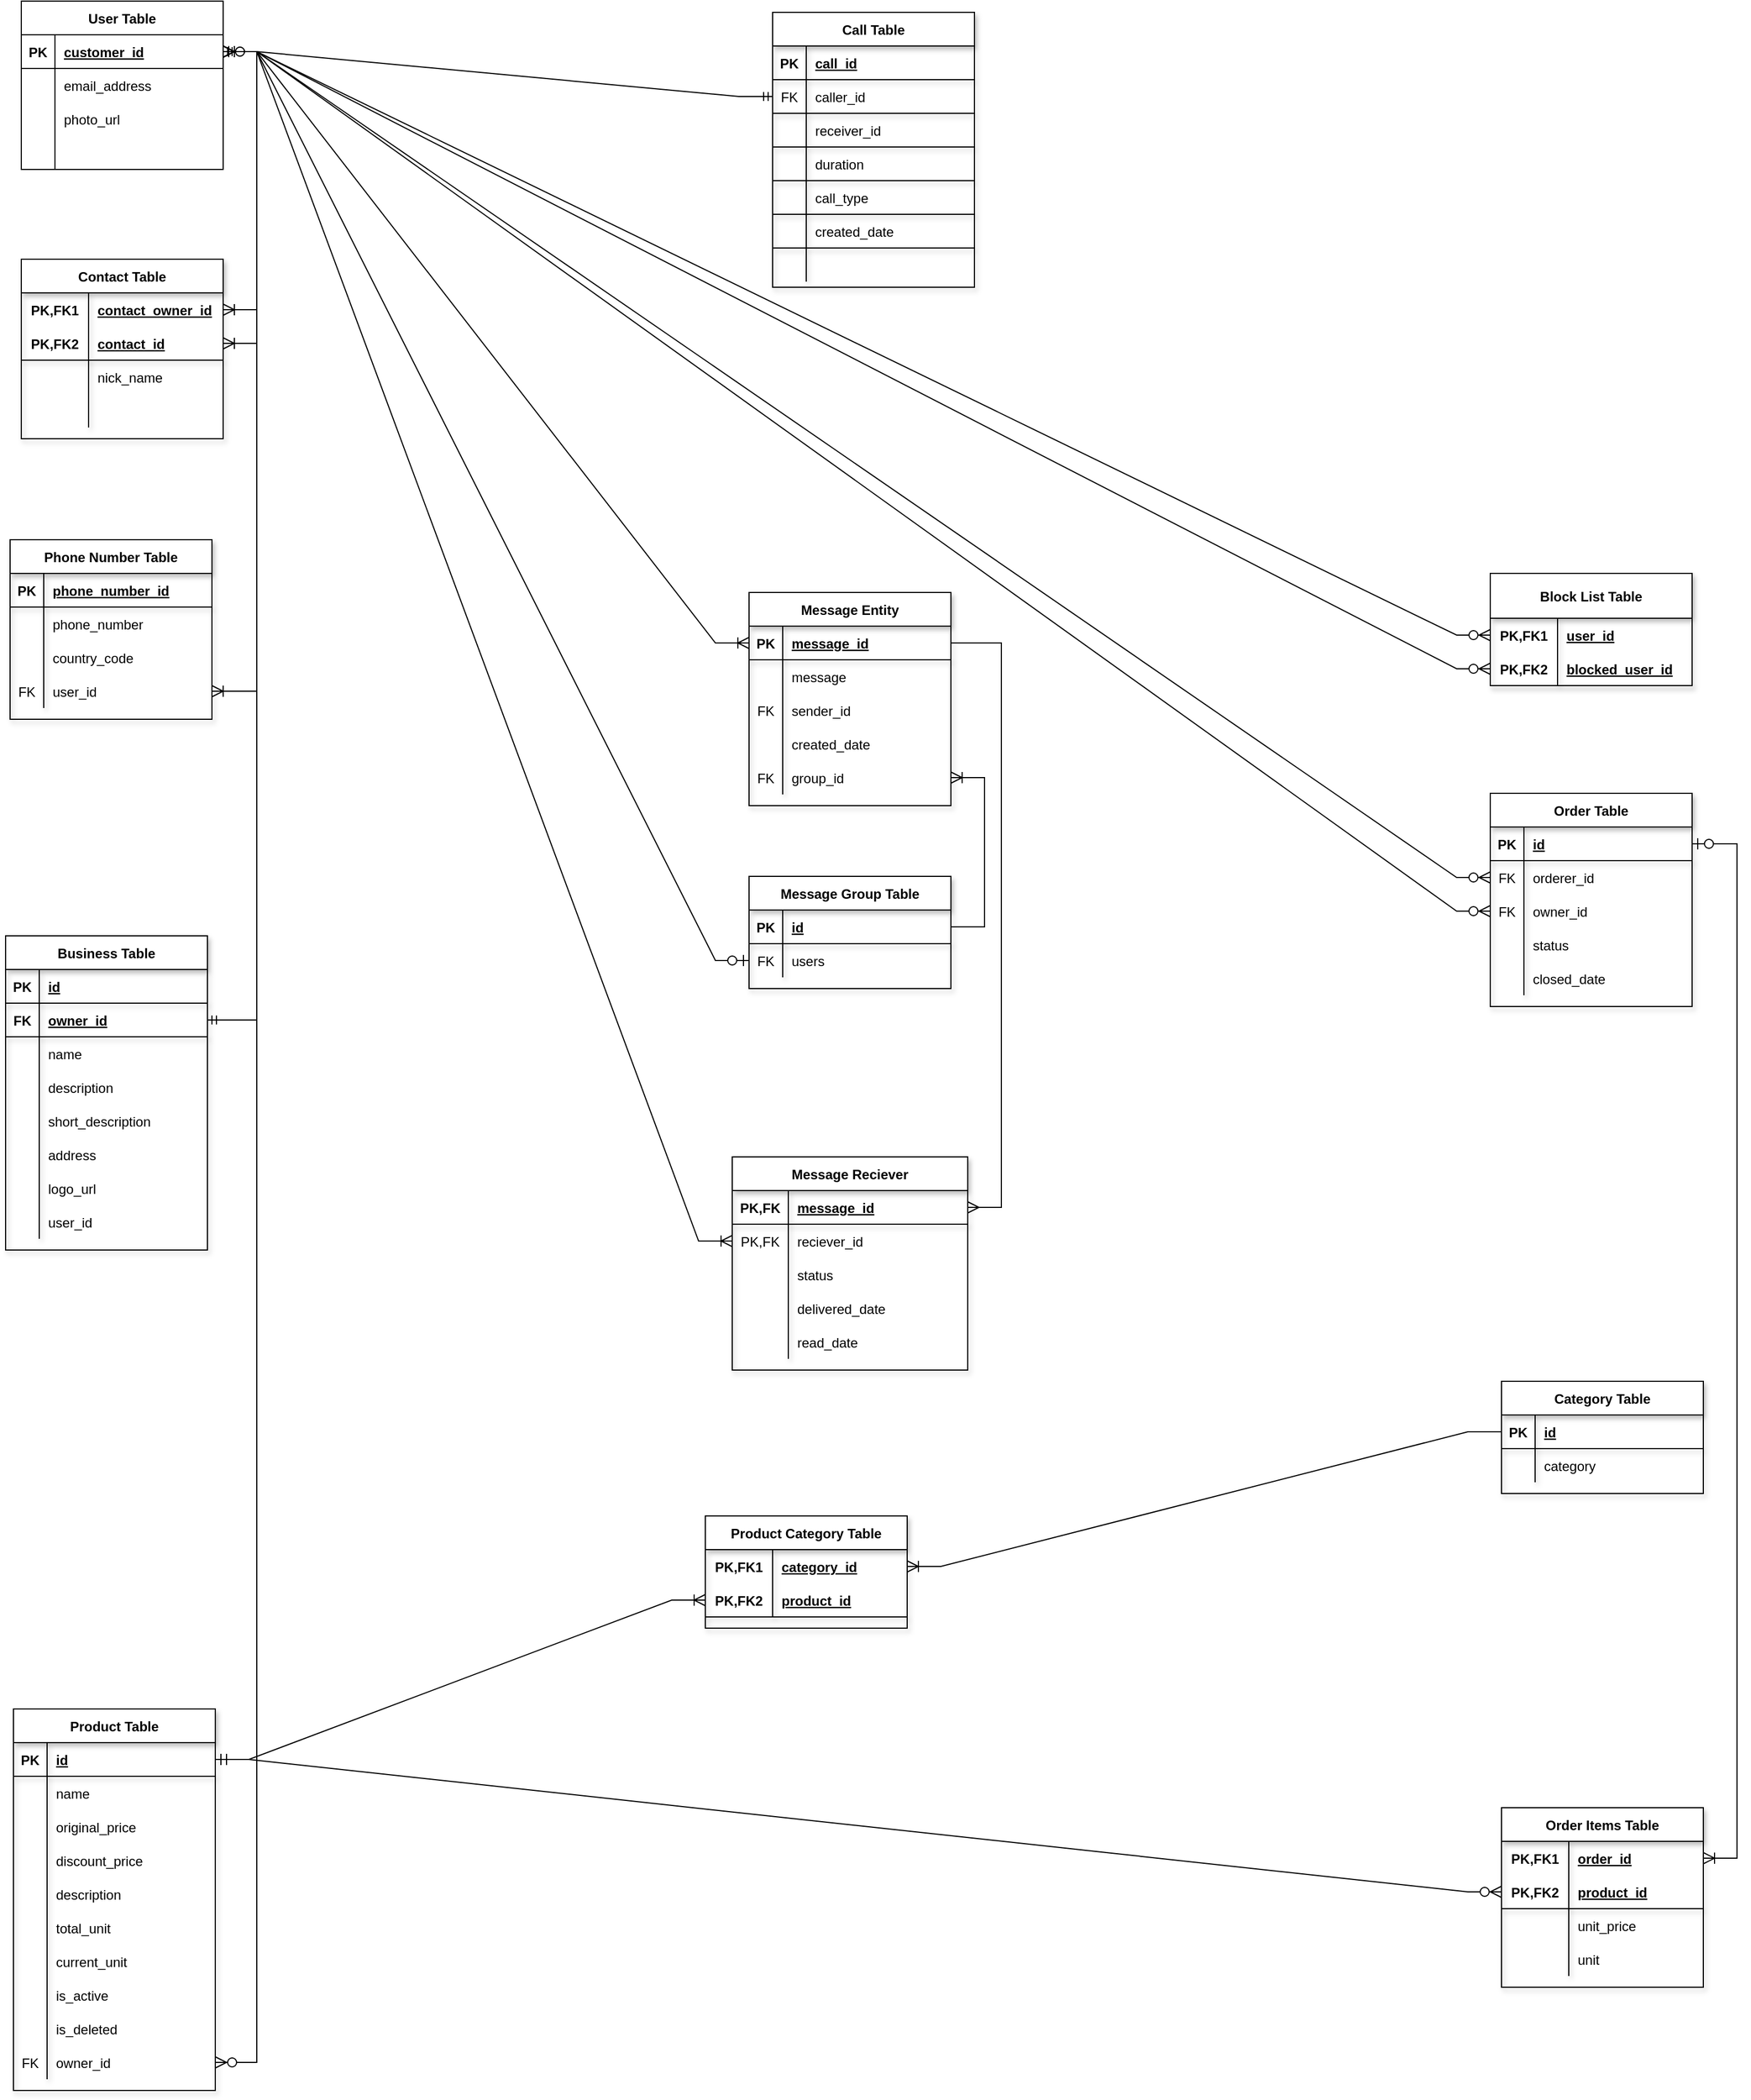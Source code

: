 <mxfile version="18.2.0" type="github">
  <diagram id="87WAAvpoQRUJUo97Y2-j" name="Page-1">
    <mxGraphModel dx="1929" dy="1071" grid="1" gridSize="10" guides="1" tooltips="1" connect="1" arrows="1" fold="1" page="1" pageScale="1" pageWidth="3000" pageHeight="3000" math="0" shadow="0">
      <root>
        <mxCell id="0" />
        <mxCell id="1" parent="0" />
        <mxCell id="dXzsQWy22aYtNuSFpEoM-1" value="User Table" style="shape=table;startSize=30;container=1;collapsible=1;childLayout=tableLayout;fixedRows=1;rowLines=0;fontStyle=1;align=center;resizeLast=1;" parent="1" vertex="1">
          <mxGeometry x="70" y="70" width="180" height="150" as="geometry" />
        </mxCell>
        <mxCell id="dXzsQWy22aYtNuSFpEoM-2" value="" style="shape=tableRow;horizontal=0;startSize=0;swimlaneHead=0;swimlaneBody=0;fillColor=none;collapsible=0;dropTarget=0;points=[[0,0.5],[1,0.5]];portConstraint=eastwest;top=0;left=0;right=0;bottom=1;" parent="dXzsQWy22aYtNuSFpEoM-1" vertex="1">
          <mxGeometry y="30" width="180" height="30" as="geometry" />
        </mxCell>
        <mxCell id="dXzsQWy22aYtNuSFpEoM-3" value="PK" style="shape=partialRectangle;connectable=0;fillColor=none;top=0;left=0;bottom=0;right=0;fontStyle=1;overflow=hidden;" parent="dXzsQWy22aYtNuSFpEoM-2" vertex="1">
          <mxGeometry width="30" height="30" as="geometry">
            <mxRectangle width="30" height="30" as="alternateBounds" />
          </mxGeometry>
        </mxCell>
        <mxCell id="dXzsQWy22aYtNuSFpEoM-4" value="customer_id" style="shape=partialRectangle;connectable=0;fillColor=none;top=0;left=0;bottom=0;right=0;align=left;spacingLeft=6;fontStyle=5;overflow=hidden;" parent="dXzsQWy22aYtNuSFpEoM-2" vertex="1">
          <mxGeometry x="30" width="150" height="30" as="geometry">
            <mxRectangle width="150" height="30" as="alternateBounds" />
          </mxGeometry>
        </mxCell>
        <mxCell id="dXzsQWy22aYtNuSFpEoM-5" value="" style="shape=tableRow;horizontal=0;startSize=0;swimlaneHead=0;swimlaneBody=0;fillColor=none;collapsible=0;dropTarget=0;points=[[0,0.5],[1,0.5]];portConstraint=eastwest;top=0;left=0;right=0;bottom=0;" parent="dXzsQWy22aYtNuSFpEoM-1" vertex="1">
          <mxGeometry y="60" width="180" height="30" as="geometry" />
        </mxCell>
        <mxCell id="dXzsQWy22aYtNuSFpEoM-6" value="" style="shape=partialRectangle;connectable=0;fillColor=none;top=0;left=0;bottom=0;right=0;editable=1;overflow=hidden;" parent="dXzsQWy22aYtNuSFpEoM-5" vertex="1">
          <mxGeometry width="30" height="30" as="geometry">
            <mxRectangle width="30" height="30" as="alternateBounds" />
          </mxGeometry>
        </mxCell>
        <mxCell id="dXzsQWy22aYtNuSFpEoM-7" value="email_address" style="shape=partialRectangle;connectable=0;fillColor=none;top=0;left=0;bottom=0;right=0;align=left;spacingLeft=6;overflow=hidden;" parent="dXzsQWy22aYtNuSFpEoM-5" vertex="1">
          <mxGeometry x="30" width="150" height="30" as="geometry">
            <mxRectangle width="150" height="30" as="alternateBounds" />
          </mxGeometry>
        </mxCell>
        <mxCell id="dXzsQWy22aYtNuSFpEoM-8" value="" style="shape=tableRow;horizontal=0;startSize=0;swimlaneHead=0;swimlaneBody=0;fillColor=none;collapsible=0;dropTarget=0;points=[[0,0.5],[1,0.5]];portConstraint=eastwest;top=0;left=0;right=0;bottom=0;" parent="dXzsQWy22aYtNuSFpEoM-1" vertex="1">
          <mxGeometry y="90" width="180" height="30" as="geometry" />
        </mxCell>
        <mxCell id="dXzsQWy22aYtNuSFpEoM-9" value="" style="shape=partialRectangle;connectable=0;fillColor=none;top=0;left=0;bottom=0;right=0;editable=1;overflow=hidden;" parent="dXzsQWy22aYtNuSFpEoM-8" vertex="1">
          <mxGeometry width="30" height="30" as="geometry">
            <mxRectangle width="30" height="30" as="alternateBounds" />
          </mxGeometry>
        </mxCell>
        <mxCell id="dXzsQWy22aYtNuSFpEoM-10" value="photo_url" style="shape=partialRectangle;connectable=0;fillColor=none;top=0;left=0;bottom=0;right=0;align=left;spacingLeft=6;overflow=hidden;" parent="dXzsQWy22aYtNuSFpEoM-8" vertex="1">
          <mxGeometry x="30" width="150" height="30" as="geometry">
            <mxRectangle width="150" height="30" as="alternateBounds" />
          </mxGeometry>
        </mxCell>
        <mxCell id="dXzsQWy22aYtNuSFpEoM-11" value="" style="shape=tableRow;horizontal=0;startSize=0;swimlaneHead=0;swimlaneBody=0;fillColor=none;collapsible=0;dropTarget=0;points=[[0,0.5],[1,0.5]];portConstraint=eastwest;top=0;left=0;right=0;bottom=0;" parent="dXzsQWy22aYtNuSFpEoM-1" vertex="1">
          <mxGeometry y="120" width="180" height="30" as="geometry" />
        </mxCell>
        <mxCell id="dXzsQWy22aYtNuSFpEoM-12" value="" style="shape=partialRectangle;connectable=0;fillColor=none;top=0;left=0;bottom=0;right=0;editable=1;overflow=hidden;" parent="dXzsQWy22aYtNuSFpEoM-11" vertex="1">
          <mxGeometry width="30" height="30" as="geometry">
            <mxRectangle width="30" height="30" as="alternateBounds" />
          </mxGeometry>
        </mxCell>
        <mxCell id="dXzsQWy22aYtNuSFpEoM-13" value="" style="shape=partialRectangle;connectable=0;fillColor=none;top=0;left=0;bottom=0;right=0;align=left;spacingLeft=6;overflow=hidden;" parent="dXzsQWy22aYtNuSFpEoM-11" vertex="1">
          <mxGeometry x="30" width="150" height="30" as="geometry">
            <mxRectangle width="150" height="30" as="alternateBounds" />
          </mxGeometry>
        </mxCell>
        <mxCell id="dXzsQWy22aYtNuSFpEoM-14" value="Call Table" style="shape=table;startSize=30;container=1;collapsible=1;childLayout=tableLayout;fixedRows=1;rowLines=1;fontStyle=1;align=center;resizeLast=1;sketch=0;shadow=1;rounded=0;" parent="1" vertex="1">
          <mxGeometry x="740" y="80" width="180" height="245" as="geometry" />
        </mxCell>
        <mxCell id="dXzsQWy22aYtNuSFpEoM-15" value="" style="shape=tableRow;horizontal=0;startSize=0;swimlaneHead=0;swimlaneBody=0;fillColor=none;collapsible=0;dropTarget=0;points=[[0,0.5],[1,0.5]];portConstraint=eastwest;top=0;left=0;right=0;bottom=1;" parent="dXzsQWy22aYtNuSFpEoM-14" vertex="1">
          <mxGeometry y="30" width="180" height="30" as="geometry" />
        </mxCell>
        <mxCell id="dXzsQWy22aYtNuSFpEoM-16" value="PK" style="shape=partialRectangle;connectable=0;fillColor=none;top=0;left=0;bottom=0;right=0;fontStyle=1;overflow=hidden;" parent="dXzsQWy22aYtNuSFpEoM-15" vertex="1">
          <mxGeometry width="30" height="30" as="geometry">
            <mxRectangle width="30" height="30" as="alternateBounds" />
          </mxGeometry>
        </mxCell>
        <mxCell id="dXzsQWy22aYtNuSFpEoM-17" value="call_id" style="shape=partialRectangle;connectable=0;fillColor=none;top=0;left=0;bottom=0;right=0;align=left;spacingLeft=6;fontStyle=5;overflow=hidden;" parent="dXzsQWy22aYtNuSFpEoM-15" vertex="1">
          <mxGeometry x="30" width="150" height="30" as="geometry">
            <mxRectangle width="150" height="30" as="alternateBounds" />
          </mxGeometry>
        </mxCell>
        <mxCell id="dXzsQWy22aYtNuSFpEoM-18" value="" style="shape=tableRow;horizontal=0;startSize=0;swimlaneHead=0;swimlaneBody=0;fillColor=none;collapsible=0;dropTarget=0;points=[[0,0.5],[1,0.5]];portConstraint=eastwest;top=0;left=0;right=0;bottom=0;" parent="dXzsQWy22aYtNuSFpEoM-14" vertex="1">
          <mxGeometry y="60" width="180" height="30" as="geometry" />
        </mxCell>
        <mxCell id="dXzsQWy22aYtNuSFpEoM-19" value="FK" style="shape=partialRectangle;connectable=0;fillColor=none;top=0;left=0;bottom=0;right=0;editable=1;overflow=hidden;" parent="dXzsQWy22aYtNuSFpEoM-18" vertex="1">
          <mxGeometry width="30" height="30" as="geometry">
            <mxRectangle width="30" height="30" as="alternateBounds" />
          </mxGeometry>
        </mxCell>
        <mxCell id="dXzsQWy22aYtNuSFpEoM-20" value="caller_id" style="shape=partialRectangle;connectable=0;fillColor=none;top=0;left=0;bottom=0;right=0;align=left;spacingLeft=6;overflow=hidden;" parent="dXzsQWy22aYtNuSFpEoM-18" vertex="1">
          <mxGeometry x="30" width="150" height="30" as="geometry">
            <mxRectangle width="150" height="30" as="alternateBounds" />
          </mxGeometry>
        </mxCell>
        <mxCell id="dXzsQWy22aYtNuSFpEoM-21" value="" style="shape=tableRow;horizontal=0;startSize=0;swimlaneHead=0;swimlaneBody=0;fillColor=none;collapsible=0;dropTarget=0;points=[[0,0.5],[1,0.5]];portConstraint=eastwest;top=0;left=0;right=0;bottom=0;" parent="dXzsQWy22aYtNuSFpEoM-14" vertex="1">
          <mxGeometry y="90" width="180" height="30" as="geometry" />
        </mxCell>
        <mxCell id="dXzsQWy22aYtNuSFpEoM-22" value="" style="shape=partialRectangle;connectable=0;fillColor=none;top=0;left=0;bottom=0;right=0;editable=1;overflow=hidden;" parent="dXzsQWy22aYtNuSFpEoM-21" vertex="1">
          <mxGeometry width="30" height="30" as="geometry">
            <mxRectangle width="30" height="30" as="alternateBounds" />
          </mxGeometry>
        </mxCell>
        <mxCell id="dXzsQWy22aYtNuSFpEoM-23" value="receiver_id" style="shape=partialRectangle;connectable=0;fillColor=none;top=0;left=0;bottom=0;right=0;align=left;spacingLeft=6;overflow=hidden;" parent="dXzsQWy22aYtNuSFpEoM-21" vertex="1">
          <mxGeometry x="30" width="150" height="30" as="geometry">
            <mxRectangle width="150" height="30" as="alternateBounds" />
          </mxGeometry>
        </mxCell>
        <mxCell id="dXzsQWy22aYtNuSFpEoM-24" value="" style="shape=tableRow;horizontal=0;startSize=0;swimlaneHead=0;swimlaneBody=0;fillColor=none;collapsible=0;dropTarget=0;points=[[0,0.5],[1,0.5]];portConstraint=eastwest;top=0;left=0;right=0;bottom=0;" parent="dXzsQWy22aYtNuSFpEoM-14" vertex="1">
          <mxGeometry y="120" width="180" height="30" as="geometry" />
        </mxCell>
        <mxCell id="dXzsQWy22aYtNuSFpEoM-25" value="" style="shape=partialRectangle;connectable=0;fillColor=none;top=0;left=0;bottom=0;right=0;editable=1;overflow=hidden;" parent="dXzsQWy22aYtNuSFpEoM-24" vertex="1">
          <mxGeometry width="30" height="30" as="geometry">
            <mxRectangle width="30" height="30" as="alternateBounds" />
          </mxGeometry>
        </mxCell>
        <mxCell id="dXzsQWy22aYtNuSFpEoM-26" value="duration    " style="shape=partialRectangle;connectable=0;fillColor=none;top=0;left=0;bottom=0;right=0;align=left;spacingLeft=6;overflow=hidden;" parent="dXzsQWy22aYtNuSFpEoM-24" vertex="1">
          <mxGeometry x="30" width="150" height="30" as="geometry">
            <mxRectangle width="150" height="30" as="alternateBounds" />
          </mxGeometry>
        </mxCell>
        <mxCell id="dXzsQWy22aYtNuSFpEoM-36" style="shape=tableRow;horizontal=0;startSize=0;swimlaneHead=0;swimlaneBody=0;fillColor=none;collapsible=0;dropTarget=0;points=[[0,0.5],[1,0.5]];portConstraint=eastwest;top=0;left=0;right=0;bottom=0;" parent="dXzsQWy22aYtNuSFpEoM-14" vertex="1">
          <mxGeometry y="150" width="180" height="30" as="geometry" />
        </mxCell>
        <mxCell id="dXzsQWy22aYtNuSFpEoM-37" style="shape=partialRectangle;connectable=0;fillColor=none;top=0;left=0;bottom=0;right=0;editable=1;overflow=hidden;" parent="dXzsQWy22aYtNuSFpEoM-36" vertex="1">
          <mxGeometry width="30" height="30" as="geometry">
            <mxRectangle width="30" height="30" as="alternateBounds" />
          </mxGeometry>
        </mxCell>
        <mxCell id="dXzsQWy22aYtNuSFpEoM-38" value="call_type" style="shape=partialRectangle;connectable=0;fillColor=none;top=0;left=0;bottom=0;right=0;align=left;spacingLeft=6;overflow=hidden;" parent="dXzsQWy22aYtNuSFpEoM-36" vertex="1">
          <mxGeometry x="30" width="150" height="30" as="geometry">
            <mxRectangle width="150" height="30" as="alternateBounds" />
          </mxGeometry>
        </mxCell>
        <mxCell id="dXzsQWy22aYtNuSFpEoM-39" style="shape=tableRow;horizontal=0;startSize=0;swimlaneHead=0;swimlaneBody=0;fillColor=none;collapsible=0;dropTarget=0;points=[[0,0.5],[1,0.5]];portConstraint=eastwest;top=0;left=0;right=0;bottom=0;" parent="dXzsQWy22aYtNuSFpEoM-14" vertex="1">
          <mxGeometry y="180" width="180" height="30" as="geometry" />
        </mxCell>
        <mxCell id="dXzsQWy22aYtNuSFpEoM-40" style="shape=partialRectangle;connectable=0;fillColor=none;top=0;left=0;bottom=0;right=0;editable=1;overflow=hidden;" parent="dXzsQWy22aYtNuSFpEoM-39" vertex="1">
          <mxGeometry width="30" height="30" as="geometry">
            <mxRectangle width="30" height="30" as="alternateBounds" />
          </mxGeometry>
        </mxCell>
        <mxCell id="dXzsQWy22aYtNuSFpEoM-41" value="created_date" style="shape=partialRectangle;connectable=0;fillColor=none;top=0;left=0;bottom=0;right=0;align=left;spacingLeft=6;overflow=hidden;" parent="dXzsQWy22aYtNuSFpEoM-39" vertex="1">
          <mxGeometry x="30" width="150" height="30" as="geometry">
            <mxRectangle width="150" height="30" as="alternateBounds" />
          </mxGeometry>
        </mxCell>
        <mxCell id="dXzsQWy22aYtNuSFpEoM-42" style="shape=tableRow;horizontal=0;startSize=0;swimlaneHead=0;swimlaneBody=0;fillColor=none;collapsible=0;dropTarget=0;points=[[0,0.5],[1,0.5]];portConstraint=eastwest;top=0;left=0;right=0;bottom=0;" parent="dXzsQWy22aYtNuSFpEoM-14" vertex="1">
          <mxGeometry y="210" width="180" height="30" as="geometry" />
        </mxCell>
        <mxCell id="dXzsQWy22aYtNuSFpEoM-43" style="shape=partialRectangle;connectable=0;fillColor=none;top=0;left=0;bottom=0;right=0;editable=1;overflow=hidden;" parent="dXzsQWy22aYtNuSFpEoM-42" vertex="1">
          <mxGeometry width="30" height="30" as="geometry">
            <mxRectangle width="30" height="30" as="alternateBounds" />
          </mxGeometry>
        </mxCell>
        <mxCell id="dXzsQWy22aYtNuSFpEoM-44" value="" style="shape=partialRectangle;connectable=0;fillColor=none;top=0;left=0;bottom=0;right=0;align=left;spacingLeft=6;overflow=hidden;" parent="dXzsQWy22aYtNuSFpEoM-42" vertex="1">
          <mxGeometry x="30" width="150" height="30" as="geometry">
            <mxRectangle width="150" height="30" as="alternateBounds" />
          </mxGeometry>
        </mxCell>
        <mxCell id="dXzsQWy22aYtNuSFpEoM-27" value="" style="shape=tableRow;horizontal=0;startSize=0;swimlaneHead=0;swimlaneBody=0;fillColor=none;collapsible=0;dropTarget=0;points=[[0,0.5],[1,0.5]];portConstraint=eastwest;top=0;left=0;right=0;bottom=0;" parent="1" vertex="1">
          <mxGeometry x="570" y="226" width="180" height="30" as="geometry" />
        </mxCell>
        <mxCell id="dXzsQWy22aYtNuSFpEoM-28" value="" style="shape=partialRectangle;connectable=0;fillColor=none;top=0;left=0;bottom=0;right=0;editable=1;overflow=hidden;" parent="dXzsQWy22aYtNuSFpEoM-27" vertex="1">
          <mxGeometry width="30" height="30" as="geometry">
            <mxRectangle width="30" height="30" as="alternateBounds" />
          </mxGeometry>
        </mxCell>
        <mxCell id="dXzsQWy22aYtNuSFpEoM-31" value="" style="shape=tableRow;horizontal=0;startSize=0;swimlaneHead=0;swimlaneBody=0;fillColor=none;collapsible=0;dropTarget=0;points=[[0,0.5],[1,0.5]];portConstraint=eastwest;top=0;left=0;right=0;bottom=0;" parent="1" vertex="1">
          <mxGeometry x="571" y="258" width="180" height="30" as="geometry" />
        </mxCell>
        <mxCell id="dXzsQWy22aYtNuSFpEoM-32" value="" style="shape=partialRectangle;connectable=0;fillColor=none;top=0;left=0;bottom=0;right=0;editable=1;overflow=hidden;" parent="dXzsQWy22aYtNuSFpEoM-31" vertex="1">
          <mxGeometry width="30" height="30" as="geometry">
            <mxRectangle width="30" height="30" as="alternateBounds" />
          </mxGeometry>
        </mxCell>
        <mxCell id="dXzsQWy22aYtNuSFpEoM-47" value="" style="edgeStyle=entityRelationEdgeStyle;fontSize=12;html=1;endArrow=ERmandOne;startArrow=ERmandOne;rounded=0;" parent="1" source="dXzsQWy22aYtNuSFpEoM-2" target="dXzsQWy22aYtNuSFpEoM-18" edge="1">
          <mxGeometry width="100" height="100" relative="1" as="geometry">
            <mxPoint x="471" y="256" as="sourcePoint" />
            <mxPoint x="571" y="156" as="targetPoint" />
          </mxGeometry>
        </mxCell>
        <mxCell id="dXzsQWy22aYtNuSFpEoM-48" value="Phone Number Table" style="shape=table;startSize=30;container=1;collapsible=1;childLayout=tableLayout;fixedRows=1;rowLines=0;fontStyle=1;align=center;resizeLast=1;rounded=0;shadow=1;sketch=0;" parent="1" vertex="1">
          <mxGeometry x="60" y="550" width="180" height="160" as="geometry" />
        </mxCell>
        <mxCell id="dXzsQWy22aYtNuSFpEoM-49" value="" style="shape=tableRow;horizontal=0;startSize=0;swimlaneHead=0;swimlaneBody=0;fillColor=none;collapsible=0;dropTarget=0;points=[[0,0.5],[1,0.5]];portConstraint=eastwest;top=0;left=0;right=0;bottom=1;rounded=0;shadow=1;sketch=0;" parent="dXzsQWy22aYtNuSFpEoM-48" vertex="1">
          <mxGeometry y="30" width="180" height="30" as="geometry" />
        </mxCell>
        <mxCell id="dXzsQWy22aYtNuSFpEoM-50" value="PK" style="shape=partialRectangle;connectable=0;fillColor=none;top=0;left=0;bottom=0;right=0;fontStyle=1;overflow=hidden;rounded=0;shadow=1;sketch=0;" parent="dXzsQWy22aYtNuSFpEoM-49" vertex="1">
          <mxGeometry width="30" height="30" as="geometry">
            <mxRectangle width="30" height="30" as="alternateBounds" />
          </mxGeometry>
        </mxCell>
        <mxCell id="dXzsQWy22aYtNuSFpEoM-51" value="phone_number_id" style="shape=partialRectangle;connectable=0;fillColor=none;top=0;left=0;bottom=0;right=0;align=left;spacingLeft=6;fontStyle=5;overflow=hidden;rounded=0;shadow=1;sketch=0;" parent="dXzsQWy22aYtNuSFpEoM-49" vertex="1">
          <mxGeometry x="30" width="150" height="30" as="geometry">
            <mxRectangle width="150" height="30" as="alternateBounds" />
          </mxGeometry>
        </mxCell>
        <mxCell id="dXzsQWy22aYtNuSFpEoM-52" value="" style="shape=tableRow;horizontal=0;startSize=0;swimlaneHead=0;swimlaneBody=0;fillColor=none;collapsible=0;dropTarget=0;points=[[0,0.5],[1,0.5]];portConstraint=eastwest;top=0;left=0;right=0;bottom=0;rounded=0;shadow=1;sketch=0;" parent="dXzsQWy22aYtNuSFpEoM-48" vertex="1">
          <mxGeometry y="60" width="180" height="30" as="geometry" />
        </mxCell>
        <mxCell id="dXzsQWy22aYtNuSFpEoM-53" value="" style="shape=partialRectangle;connectable=0;fillColor=none;top=0;left=0;bottom=0;right=0;editable=1;overflow=hidden;rounded=0;shadow=1;sketch=0;" parent="dXzsQWy22aYtNuSFpEoM-52" vertex="1">
          <mxGeometry width="30" height="30" as="geometry">
            <mxRectangle width="30" height="30" as="alternateBounds" />
          </mxGeometry>
        </mxCell>
        <mxCell id="dXzsQWy22aYtNuSFpEoM-54" value="phone_number" style="shape=partialRectangle;connectable=0;fillColor=none;top=0;left=0;bottom=0;right=0;align=left;spacingLeft=6;overflow=hidden;rounded=0;shadow=1;sketch=0;" parent="dXzsQWy22aYtNuSFpEoM-52" vertex="1">
          <mxGeometry x="30" width="150" height="30" as="geometry">
            <mxRectangle width="150" height="30" as="alternateBounds" />
          </mxGeometry>
        </mxCell>
        <mxCell id="dXzsQWy22aYtNuSFpEoM-55" value="" style="shape=tableRow;horizontal=0;startSize=0;swimlaneHead=0;swimlaneBody=0;fillColor=none;collapsible=0;dropTarget=0;points=[[0,0.5],[1,0.5]];portConstraint=eastwest;top=0;left=0;right=0;bottom=0;rounded=0;shadow=1;sketch=0;" parent="dXzsQWy22aYtNuSFpEoM-48" vertex="1">
          <mxGeometry y="90" width="180" height="30" as="geometry" />
        </mxCell>
        <mxCell id="dXzsQWy22aYtNuSFpEoM-56" value="" style="shape=partialRectangle;connectable=0;fillColor=none;top=0;left=0;bottom=0;right=0;editable=1;overflow=hidden;rounded=0;shadow=1;sketch=0;" parent="dXzsQWy22aYtNuSFpEoM-55" vertex="1">
          <mxGeometry width="30" height="30" as="geometry">
            <mxRectangle width="30" height="30" as="alternateBounds" />
          </mxGeometry>
        </mxCell>
        <mxCell id="dXzsQWy22aYtNuSFpEoM-57" value="country_code" style="shape=partialRectangle;connectable=0;fillColor=none;top=0;left=0;bottom=0;right=0;align=left;spacingLeft=6;overflow=hidden;rounded=0;shadow=1;sketch=0;" parent="dXzsQWy22aYtNuSFpEoM-55" vertex="1">
          <mxGeometry x="30" width="150" height="30" as="geometry">
            <mxRectangle width="150" height="30" as="alternateBounds" />
          </mxGeometry>
        </mxCell>
        <mxCell id="VXf0LtibO2jXnQLuLEJK-9" style="shape=tableRow;horizontal=0;startSize=0;swimlaneHead=0;swimlaneBody=0;fillColor=none;collapsible=0;dropTarget=0;points=[[0,0.5],[1,0.5]];portConstraint=eastwest;top=0;left=0;right=0;bottom=0;rounded=0;shadow=1;sketch=0;" vertex="1" parent="dXzsQWy22aYtNuSFpEoM-48">
          <mxGeometry y="120" width="180" height="30" as="geometry" />
        </mxCell>
        <mxCell id="VXf0LtibO2jXnQLuLEJK-10" value="FK" style="shape=partialRectangle;connectable=0;fillColor=none;top=0;left=0;bottom=0;right=0;editable=1;overflow=hidden;rounded=0;shadow=1;sketch=0;" vertex="1" parent="VXf0LtibO2jXnQLuLEJK-9">
          <mxGeometry width="30" height="30" as="geometry">
            <mxRectangle width="30" height="30" as="alternateBounds" />
          </mxGeometry>
        </mxCell>
        <mxCell id="VXf0LtibO2jXnQLuLEJK-11" value="user_id" style="shape=partialRectangle;connectable=0;fillColor=none;top=0;left=0;bottom=0;right=0;align=left;spacingLeft=6;overflow=hidden;rounded=0;shadow=1;sketch=0;" vertex="1" parent="VXf0LtibO2jXnQLuLEJK-9">
          <mxGeometry x="30" width="150" height="30" as="geometry">
            <mxRectangle width="150" height="30" as="alternateBounds" />
          </mxGeometry>
        </mxCell>
        <mxCell id="dXzsQWy22aYtNuSFpEoM-61" value="Message Entity" style="shape=table;startSize=30;container=1;collapsible=1;childLayout=tableLayout;fixedRows=1;rowLines=0;fontStyle=1;align=center;resizeLast=1;rounded=0;shadow=1;sketch=0;" parent="1" vertex="1">
          <mxGeometry x="719" y="597" width="180" height="190" as="geometry" />
        </mxCell>
        <mxCell id="dXzsQWy22aYtNuSFpEoM-62" value="" style="shape=tableRow;horizontal=0;startSize=0;swimlaneHead=0;swimlaneBody=0;fillColor=none;collapsible=0;dropTarget=0;points=[[0,0.5],[1,0.5]];portConstraint=eastwest;top=0;left=0;right=0;bottom=1;rounded=0;shadow=1;sketch=0;" parent="dXzsQWy22aYtNuSFpEoM-61" vertex="1">
          <mxGeometry y="30" width="180" height="30" as="geometry" />
        </mxCell>
        <mxCell id="dXzsQWy22aYtNuSFpEoM-63" value="PK" style="shape=partialRectangle;connectable=0;fillColor=none;top=0;left=0;bottom=0;right=0;fontStyle=1;overflow=hidden;rounded=0;shadow=1;sketch=0;" parent="dXzsQWy22aYtNuSFpEoM-62" vertex="1">
          <mxGeometry width="30" height="30" as="geometry">
            <mxRectangle width="30" height="30" as="alternateBounds" />
          </mxGeometry>
        </mxCell>
        <mxCell id="dXzsQWy22aYtNuSFpEoM-64" value="message_id" style="shape=partialRectangle;connectable=0;fillColor=none;top=0;left=0;bottom=0;right=0;align=left;spacingLeft=6;fontStyle=5;overflow=hidden;rounded=0;shadow=1;sketch=0;" parent="dXzsQWy22aYtNuSFpEoM-62" vertex="1">
          <mxGeometry x="30" width="150" height="30" as="geometry">
            <mxRectangle width="150" height="30" as="alternateBounds" />
          </mxGeometry>
        </mxCell>
        <mxCell id="dXzsQWy22aYtNuSFpEoM-65" value="" style="shape=tableRow;horizontal=0;startSize=0;swimlaneHead=0;swimlaneBody=0;fillColor=none;collapsible=0;dropTarget=0;points=[[0,0.5],[1,0.5]];portConstraint=eastwest;top=0;left=0;right=0;bottom=0;rounded=0;shadow=1;sketch=0;" parent="dXzsQWy22aYtNuSFpEoM-61" vertex="1">
          <mxGeometry y="60" width="180" height="30" as="geometry" />
        </mxCell>
        <mxCell id="dXzsQWy22aYtNuSFpEoM-66" value="" style="shape=partialRectangle;connectable=0;fillColor=none;top=0;left=0;bottom=0;right=0;editable=1;overflow=hidden;rounded=0;shadow=1;sketch=0;" parent="dXzsQWy22aYtNuSFpEoM-65" vertex="1">
          <mxGeometry width="30" height="30" as="geometry">
            <mxRectangle width="30" height="30" as="alternateBounds" />
          </mxGeometry>
        </mxCell>
        <mxCell id="dXzsQWy22aYtNuSFpEoM-67" value="message" style="shape=partialRectangle;connectable=0;fillColor=none;top=0;left=0;bottom=0;right=0;align=left;spacingLeft=6;overflow=hidden;rounded=0;shadow=1;sketch=0;" parent="dXzsQWy22aYtNuSFpEoM-65" vertex="1">
          <mxGeometry x="30" width="150" height="30" as="geometry">
            <mxRectangle width="150" height="30" as="alternateBounds" />
          </mxGeometry>
        </mxCell>
        <mxCell id="dXzsQWy22aYtNuSFpEoM-68" value="" style="shape=tableRow;horizontal=0;startSize=0;swimlaneHead=0;swimlaneBody=0;fillColor=none;collapsible=0;dropTarget=0;points=[[0,0.5],[1,0.5]];portConstraint=eastwest;top=0;left=0;right=0;bottom=0;rounded=0;shadow=1;sketch=0;" parent="dXzsQWy22aYtNuSFpEoM-61" vertex="1">
          <mxGeometry y="90" width="180" height="30" as="geometry" />
        </mxCell>
        <mxCell id="dXzsQWy22aYtNuSFpEoM-69" value="FK" style="shape=partialRectangle;connectable=0;fillColor=none;top=0;left=0;bottom=0;right=0;editable=1;overflow=hidden;rounded=0;shadow=1;sketch=0;" parent="dXzsQWy22aYtNuSFpEoM-68" vertex="1">
          <mxGeometry width="30" height="30" as="geometry">
            <mxRectangle width="30" height="30" as="alternateBounds" />
          </mxGeometry>
        </mxCell>
        <mxCell id="dXzsQWy22aYtNuSFpEoM-70" value="sender_id" style="shape=partialRectangle;connectable=0;fillColor=none;top=0;left=0;bottom=0;right=0;align=left;spacingLeft=6;overflow=hidden;rounded=0;shadow=1;sketch=0;" parent="dXzsQWy22aYtNuSFpEoM-68" vertex="1">
          <mxGeometry x="30" width="150" height="30" as="geometry">
            <mxRectangle width="150" height="30" as="alternateBounds" />
          </mxGeometry>
        </mxCell>
        <mxCell id="dXzsQWy22aYtNuSFpEoM-71" value="" style="shape=tableRow;horizontal=0;startSize=0;swimlaneHead=0;swimlaneBody=0;fillColor=none;collapsible=0;dropTarget=0;points=[[0,0.5],[1,0.5]];portConstraint=eastwest;top=0;left=0;right=0;bottom=0;rounded=0;shadow=1;sketch=0;" parent="dXzsQWy22aYtNuSFpEoM-61" vertex="1">
          <mxGeometry y="120" width="180" height="30" as="geometry" />
        </mxCell>
        <mxCell id="dXzsQWy22aYtNuSFpEoM-72" value="" style="shape=partialRectangle;connectable=0;fillColor=none;top=0;left=0;bottom=0;right=0;editable=1;overflow=hidden;rounded=0;shadow=1;sketch=0;" parent="dXzsQWy22aYtNuSFpEoM-71" vertex="1">
          <mxGeometry width="30" height="30" as="geometry">
            <mxRectangle width="30" height="30" as="alternateBounds" />
          </mxGeometry>
        </mxCell>
        <mxCell id="dXzsQWy22aYtNuSFpEoM-73" value="created_date" style="shape=partialRectangle;connectable=0;fillColor=none;top=0;left=0;bottom=0;right=0;align=left;spacingLeft=6;overflow=hidden;rounded=0;shadow=1;sketch=0;" parent="dXzsQWy22aYtNuSFpEoM-71" vertex="1">
          <mxGeometry x="30" width="150" height="30" as="geometry">
            <mxRectangle width="150" height="30" as="alternateBounds" />
          </mxGeometry>
        </mxCell>
        <mxCell id="dXzsQWy22aYtNuSFpEoM-74" style="shape=tableRow;horizontal=0;startSize=0;swimlaneHead=0;swimlaneBody=0;fillColor=none;collapsible=0;dropTarget=0;points=[[0,0.5],[1,0.5]];portConstraint=eastwest;top=0;left=0;right=0;bottom=0;rounded=0;shadow=1;sketch=0;" parent="dXzsQWy22aYtNuSFpEoM-61" vertex="1">
          <mxGeometry y="150" width="180" height="30" as="geometry" />
        </mxCell>
        <mxCell id="dXzsQWy22aYtNuSFpEoM-75" value="FK" style="shape=partialRectangle;connectable=0;fillColor=none;top=0;left=0;bottom=0;right=0;editable=1;overflow=hidden;rounded=0;shadow=1;sketch=0;" parent="dXzsQWy22aYtNuSFpEoM-74" vertex="1">
          <mxGeometry width="30" height="30" as="geometry">
            <mxRectangle width="30" height="30" as="alternateBounds" />
          </mxGeometry>
        </mxCell>
        <mxCell id="dXzsQWy22aYtNuSFpEoM-76" value="group_id" style="shape=partialRectangle;connectable=0;fillColor=none;top=0;left=0;bottom=0;right=0;align=left;spacingLeft=6;overflow=hidden;rounded=0;shadow=1;sketch=0;" parent="dXzsQWy22aYtNuSFpEoM-74" vertex="1">
          <mxGeometry x="30" width="150" height="30" as="geometry">
            <mxRectangle width="150" height="30" as="alternateBounds" />
          </mxGeometry>
        </mxCell>
        <mxCell id="dXzsQWy22aYtNuSFpEoM-77" value="Message Reciever" style="shape=table;startSize=30;container=1;collapsible=1;childLayout=tableLayout;fixedRows=1;rowLines=0;fontStyle=1;align=center;resizeLast=1;rounded=0;shadow=1;sketch=0;" parent="1" vertex="1">
          <mxGeometry x="704" y="1100" width="210" height="190" as="geometry" />
        </mxCell>
        <mxCell id="dXzsQWy22aYtNuSFpEoM-78" value="" style="shape=tableRow;horizontal=0;startSize=0;swimlaneHead=0;swimlaneBody=0;fillColor=none;collapsible=0;dropTarget=0;points=[[0,0.5],[1,0.5]];portConstraint=eastwest;top=0;left=0;right=0;bottom=1;rounded=0;shadow=1;sketch=0;" parent="dXzsQWy22aYtNuSFpEoM-77" vertex="1">
          <mxGeometry y="30" width="210" height="30" as="geometry" />
        </mxCell>
        <mxCell id="dXzsQWy22aYtNuSFpEoM-79" value="PK,FK" style="shape=partialRectangle;connectable=0;fillColor=none;top=0;left=0;bottom=0;right=0;fontStyle=1;overflow=hidden;rounded=0;shadow=1;sketch=0;" parent="dXzsQWy22aYtNuSFpEoM-78" vertex="1">
          <mxGeometry width="50" height="30" as="geometry">
            <mxRectangle width="50" height="30" as="alternateBounds" />
          </mxGeometry>
        </mxCell>
        <mxCell id="dXzsQWy22aYtNuSFpEoM-80" value="message_id" style="shape=partialRectangle;connectable=0;fillColor=none;top=0;left=0;bottom=0;right=0;align=left;spacingLeft=6;fontStyle=5;overflow=hidden;rounded=0;shadow=1;sketch=0;" parent="dXzsQWy22aYtNuSFpEoM-78" vertex="1">
          <mxGeometry x="50" width="160" height="30" as="geometry">
            <mxRectangle width="160" height="30" as="alternateBounds" />
          </mxGeometry>
        </mxCell>
        <mxCell id="dXzsQWy22aYtNuSFpEoM-81" value="" style="shape=tableRow;horizontal=0;startSize=0;swimlaneHead=0;swimlaneBody=0;fillColor=none;collapsible=0;dropTarget=0;points=[[0,0.5],[1,0.5]];portConstraint=eastwest;top=0;left=0;right=0;bottom=0;rounded=0;shadow=1;sketch=0;" parent="dXzsQWy22aYtNuSFpEoM-77" vertex="1">
          <mxGeometry y="60" width="210" height="30" as="geometry" />
        </mxCell>
        <mxCell id="dXzsQWy22aYtNuSFpEoM-82" value="PK,FK" style="shape=partialRectangle;connectable=0;fillColor=none;top=0;left=0;bottom=0;right=0;editable=1;overflow=hidden;rounded=0;shadow=1;sketch=0;" parent="dXzsQWy22aYtNuSFpEoM-81" vertex="1">
          <mxGeometry width="50" height="30" as="geometry">
            <mxRectangle width="50" height="30" as="alternateBounds" />
          </mxGeometry>
        </mxCell>
        <mxCell id="dXzsQWy22aYtNuSFpEoM-83" value="reciever_id" style="shape=partialRectangle;connectable=0;fillColor=none;top=0;left=0;bottom=0;right=0;align=left;spacingLeft=6;overflow=hidden;rounded=0;shadow=1;sketch=0;" parent="dXzsQWy22aYtNuSFpEoM-81" vertex="1">
          <mxGeometry x="50" width="160" height="30" as="geometry">
            <mxRectangle width="160" height="30" as="alternateBounds" />
          </mxGeometry>
        </mxCell>
        <mxCell id="dXzsQWy22aYtNuSFpEoM-84" value="" style="shape=tableRow;horizontal=0;startSize=0;swimlaneHead=0;swimlaneBody=0;fillColor=none;collapsible=0;dropTarget=0;points=[[0,0.5],[1,0.5]];portConstraint=eastwest;top=0;left=0;right=0;bottom=0;rounded=0;shadow=1;sketch=0;" parent="dXzsQWy22aYtNuSFpEoM-77" vertex="1">
          <mxGeometry y="90" width="210" height="30" as="geometry" />
        </mxCell>
        <mxCell id="dXzsQWy22aYtNuSFpEoM-85" value="" style="shape=partialRectangle;connectable=0;fillColor=none;top=0;left=0;bottom=0;right=0;editable=1;overflow=hidden;rounded=0;shadow=1;sketch=0;" parent="dXzsQWy22aYtNuSFpEoM-84" vertex="1">
          <mxGeometry width="50" height="30" as="geometry">
            <mxRectangle width="50" height="30" as="alternateBounds" />
          </mxGeometry>
        </mxCell>
        <mxCell id="dXzsQWy22aYtNuSFpEoM-86" value="status" style="shape=partialRectangle;connectable=0;fillColor=none;top=0;left=0;bottom=0;right=0;align=left;spacingLeft=6;overflow=hidden;rounded=0;shadow=1;sketch=0;" parent="dXzsQWy22aYtNuSFpEoM-84" vertex="1">
          <mxGeometry x="50" width="160" height="30" as="geometry">
            <mxRectangle width="160" height="30" as="alternateBounds" />
          </mxGeometry>
        </mxCell>
        <mxCell id="dXzsQWy22aYtNuSFpEoM-90" style="shape=tableRow;horizontal=0;startSize=0;swimlaneHead=0;swimlaneBody=0;fillColor=none;collapsible=0;dropTarget=0;points=[[0,0.5],[1,0.5]];portConstraint=eastwest;top=0;left=0;right=0;bottom=0;rounded=0;shadow=1;sketch=0;" parent="dXzsQWy22aYtNuSFpEoM-77" vertex="1">
          <mxGeometry y="120" width="210" height="30" as="geometry" />
        </mxCell>
        <mxCell id="dXzsQWy22aYtNuSFpEoM-91" style="shape=partialRectangle;connectable=0;fillColor=none;top=0;left=0;bottom=0;right=0;editable=1;overflow=hidden;rounded=0;shadow=1;sketch=0;" parent="dXzsQWy22aYtNuSFpEoM-90" vertex="1">
          <mxGeometry width="50" height="30" as="geometry">
            <mxRectangle width="50" height="30" as="alternateBounds" />
          </mxGeometry>
        </mxCell>
        <mxCell id="dXzsQWy22aYtNuSFpEoM-92" value="delivered_date" style="shape=partialRectangle;connectable=0;fillColor=none;top=0;left=0;bottom=0;right=0;align=left;spacingLeft=6;overflow=hidden;rounded=0;shadow=1;sketch=0;" parent="dXzsQWy22aYtNuSFpEoM-90" vertex="1">
          <mxGeometry x="50" width="160" height="30" as="geometry">
            <mxRectangle width="160" height="30" as="alternateBounds" />
          </mxGeometry>
        </mxCell>
        <mxCell id="dXzsQWy22aYtNuSFpEoM-93" style="shape=tableRow;horizontal=0;startSize=0;swimlaneHead=0;swimlaneBody=0;fillColor=none;collapsible=0;dropTarget=0;points=[[0,0.5],[1,0.5]];portConstraint=eastwest;top=0;left=0;right=0;bottom=0;rounded=0;shadow=1;sketch=0;" parent="dXzsQWy22aYtNuSFpEoM-77" vertex="1">
          <mxGeometry y="150" width="210" height="30" as="geometry" />
        </mxCell>
        <mxCell id="dXzsQWy22aYtNuSFpEoM-94" style="shape=partialRectangle;connectable=0;fillColor=none;top=0;left=0;bottom=0;right=0;editable=1;overflow=hidden;rounded=0;shadow=1;sketch=0;" parent="dXzsQWy22aYtNuSFpEoM-93" vertex="1">
          <mxGeometry width="50" height="30" as="geometry">
            <mxRectangle width="50" height="30" as="alternateBounds" />
          </mxGeometry>
        </mxCell>
        <mxCell id="dXzsQWy22aYtNuSFpEoM-95" value="read_date" style="shape=partialRectangle;connectable=0;fillColor=none;top=0;left=0;bottom=0;right=0;align=left;spacingLeft=6;overflow=hidden;rounded=0;shadow=1;sketch=0;" parent="dXzsQWy22aYtNuSFpEoM-93" vertex="1">
          <mxGeometry x="50" width="160" height="30" as="geometry">
            <mxRectangle width="160" height="30" as="alternateBounds" />
          </mxGeometry>
        </mxCell>
        <mxCell id="dXzsQWy22aYtNuSFpEoM-96" value="Business Table" style="shape=table;startSize=30;container=1;collapsible=1;childLayout=tableLayout;fixedRows=1;rowLines=0;fontStyle=1;align=center;resizeLast=1;rounded=0;shadow=1;sketch=0;" parent="1" vertex="1">
          <mxGeometry x="56" y="903" width="180" height="280" as="geometry" />
        </mxCell>
        <mxCell id="dXzsQWy22aYtNuSFpEoM-97" value="" style="shape=tableRow;horizontal=0;startSize=0;swimlaneHead=0;swimlaneBody=0;fillColor=none;collapsible=0;dropTarget=0;points=[[0,0.5],[1,0.5]];portConstraint=eastwest;top=0;left=0;right=0;bottom=1;rounded=0;shadow=1;sketch=0;" parent="dXzsQWy22aYtNuSFpEoM-96" vertex="1">
          <mxGeometry y="30" width="180" height="30" as="geometry" />
        </mxCell>
        <mxCell id="dXzsQWy22aYtNuSFpEoM-98" value="PK" style="shape=partialRectangle;connectable=0;fillColor=none;top=0;left=0;bottom=0;right=0;fontStyle=1;overflow=hidden;rounded=0;shadow=1;sketch=0;" parent="dXzsQWy22aYtNuSFpEoM-97" vertex="1">
          <mxGeometry width="30" height="30" as="geometry">
            <mxRectangle width="30" height="30" as="alternateBounds" />
          </mxGeometry>
        </mxCell>
        <mxCell id="dXzsQWy22aYtNuSFpEoM-99" value="id" style="shape=partialRectangle;connectable=0;fillColor=none;top=0;left=0;bottom=0;right=0;align=left;spacingLeft=6;fontStyle=5;overflow=hidden;rounded=0;shadow=1;sketch=0;" parent="dXzsQWy22aYtNuSFpEoM-97" vertex="1">
          <mxGeometry x="30" width="150" height="30" as="geometry">
            <mxRectangle width="150" height="30" as="alternateBounds" />
          </mxGeometry>
        </mxCell>
        <mxCell id="VXf0LtibO2jXnQLuLEJK-120" style="shape=tableRow;horizontal=0;startSize=0;swimlaneHead=0;swimlaneBody=0;fillColor=none;collapsible=0;dropTarget=0;points=[[0,0.5],[1,0.5]];portConstraint=eastwest;top=0;left=0;right=0;bottom=1;rounded=0;shadow=1;sketch=0;" vertex="1" parent="dXzsQWy22aYtNuSFpEoM-96">
          <mxGeometry y="60" width="180" height="30" as="geometry" />
        </mxCell>
        <mxCell id="VXf0LtibO2jXnQLuLEJK-121" value="FK" style="shape=partialRectangle;connectable=0;fillColor=none;top=0;left=0;bottom=0;right=0;fontStyle=1;overflow=hidden;rounded=0;shadow=1;sketch=0;" vertex="1" parent="VXf0LtibO2jXnQLuLEJK-120">
          <mxGeometry width="30" height="30" as="geometry">
            <mxRectangle width="30" height="30" as="alternateBounds" />
          </mxGeometry>
        </mxCell>
        <mxCell id="VXf0LtibO2jXnQLuLEJK-122" value="owner_id" style="shape=partialRectangle;connectable=0;fillColor=none;top=0;left=0;bottom=0;right=0;align=left;spacingLeft=6;fontStyle=5;overflow=hidden;rounded=0;shadow=1;sketch=0;" vertex="1" parent="VXf0LtibO2jXnQLuLEJK-120">
          <mxGeometry x="30" width="150" height="30" as="geometry">
            <mxRectangle width="150" height="30" as="alternateBounds" />
          </mxGeometry>
        </mxCell>
        <mxCell id="dXzsQWy22aYtNuSFpEoM-100" value="" style="shape=tableRow;horizontal=0;startSize=0;swimlaneHead=0;swimlaneBody=0;fillColor=none;collapsible=0;dropTarget=0;points=[[0,0.5],[1,0.5]];portConstraint=eastwest;top=0;left=0;right=0;bottom=0;rounded=0;shadow=1;sketch=0;" parent="dXzsQWy22aYtNuSFpEoM-96" vertex="1">
          <mxGeometry y="90" width="180" height="30" as="geometry" />
        </mxCell>
        <mxCell id="dXzsQWy22aYtNuSFpEoM-101" value="" style="shape=partialRectangle;connectable=0;fillColor=none;top=0;left=0;bottom=0;right=0;editable=1;overflow=hidden;rounded=0;shadow=1;sketch=0;" parent="dXzsQWy22aYtNuSFpEoM-100" vertex="1">
          <mxGeometry width="30" height="30" as="geometry">
            <mxRectangle width="30" height="30" as="alternateBounds" />
          </mxGeometry>
        </mxCell>
        <mxCell id="dXzsQWy22aYtNuSFpEoM-102" value="name" style="shape=partialRectangle;connectable=0;fillColor=none;top=0;left=0;bottom=0;right=0;align=left;spacingLeft=6;overflow=hidden;rounded=0;shadow=1;sketch=0;" parent="dXzsQWy22aYtNuSFpEoM-100" vertex="1">
          <mxGeometry x="30" width="150" height="30" as="geometry">
            <mxRectangle width="150" height="30" as="alternateBounds" />
          </mxGeometry>
        </mxCell>
        <mxCell id="dXzsQWy22aYtNuSFpEoM-103" value="" style="shape=tableRow;horizontal=0;startSize=0;swimlaneHead=0;swimlaneBody=0;fillColor=none;collapsible=0;dropTarget=0;points=[[0,0.5],[1,0.5]];portConstraint=eastwest;top=0;left=0;right=0;bottom=0;rounded=0;shadow=1;sketch=0;" parent="dXzsQWy22aYtNuSFpEoM-96" vertex="1">
          <mxGeometry y="120" width="180" height="30" as="geometry" />
        </mxCell>
        <mxCell id="dXzsQWy22aYtNuSFpEoM-104" value="" style="shape=partialRectangle;connectable=0;fillColor=none;top=0;left=0;bottom=0;right=0;editable=1;overflow=hidden;rounded=0;shadow=1;sketch=0;" parent="dXzsQWy22aYtNuSFpEoM-103" vertex="1">
          <mxGeometry width="30" height="30" as="geometry">
            <mxRectangle width="30" height="30" as="alternateBounds" />
          </mxGeometry>
        </mxCell>
        <mxCell id="dXzsQWy22aYtNuSFpEoM-105" value="description" style="shape=partialRectangle;connectable=0;fillColor=none;top=0;left=0;bottom=0;right=0;align=left;spacingLeft=6;overflow=hidden;rounded=0;shadow=1;sketch=0;" parent="dXzsQWy22aYtNuSFpEoM-103" vertex="1">
          <mxGeometry x="30" width="150" height="30" as="geometry">
            <mxRectangle width="150" height="30" as="alternateBounds" />
          </mxGeometry>
        </mxCell>
        <mxCell id="VXf0LtibO2jXnQLuLEJK-4" style="shape=tableRow;horizontal=0;startSize=0;swimlaneHead=0;swimlaneBody=0;fillColor=none;collapsible=0;dropTarget=0;points=[[0,0.5],[1,0.5]];portConstraint=eastwest;top=0;left=0;right=0;bottom=0;rounded=0;shadow=1;sketch=0;" vertex="1" parent="dXzsQWy22aYtNuSFpEoM-96">
          <mxGeometry y="150" width="180" height="30" as="geometry" />
        </mxCell>
        <mxCell id="VXf0LtibO2jXnQLuLEJK-5" style="shape=partialRectangle;connectable=0;fillColor=none;top=0;left=0;bottom=0;right=0;editable=1;overflow=hidden;rounded=0;shadow=1;sketch=0;" vertex="1" parent="VXf0LtibO2jXnQLuLEJK-4">
          <mxGeometry width="30" height="30" as="geometry">
            <mxRectangle width="30" height="30" as="alternateBounds" />
          </mxGeometry>
        </mxCell>
        <mxCell id="VXf0LtibO2jXnQLuLEJK-6" value="short_description" style="shape=partialRectangle;connectable=0;fillColor=none;top=0;left=0;bottom=0;right=0;align=left;spacingLeft=6;overflow=hidden;rounded=0;shadow=1;sketch=0;" vertex="1" parent="VXf0LtibO2jXnQLuLEJK-4">
          <mxGeometry x="30" width="150" height="30" as="geometry">
            <mxRectangle width="150" height="30" as="alternateBounds" />
          </mxGeometry>
        </mxCell>
        <mxCell id="dXzsQWy22aYtNuSFpEoM-115" style="shape=tableRow;horizontal=0;startSize=0;swimlaneHead=0;swimlaneBody=0;fillColor=none;collapsible=0;dropTarget=0;points=[[0,0.5],[1,0.5]];portConstraint=eastwest;top=0;left=0;right=0;bottom=0;rounded=0;shadow=1;sketch=0;" parent="dXzsQWy22aYtNuSFpEoM-96" vertex="1">
          <mxGeometry y="180" width="180" height="30" as="geometry" />
        </mxCell>
        <mxCell id="dXzsQWy22aYtNuSFpEoM-116" style="shape=partialRectangle;connectable=0;fillColor=none;top=0;left=0;bottom=0;right=0;editable=1;overflow=hidden;rounded=0;shadow=1;sketch=0;" parent="dXzsQWy22aYtNuSFpEoM-115" vertex="1">
          <mxGeometry width="30" height="30" as="geometry">
            <mxRectangle width="30" height="30" as="alternateBounds" />
          </mxGeometry>
        </mxCell>
        <mxCell id="dXzsQWy22aYtNuSFpEoM-117" value="address" style="shape=partialRectangle;connectable=0;fillColor=none;top=0;left=0;bottom=0;right=0;align=left;spacingLeft=6;overflow=hidden;rounded=0;shadow=1;sketch=0;" parent="dXzsQWy22aYtNuSFpEoM-115" vertex="1">
          <mxGeometry x="30" width="150" height="30" as="geometry">
            <mxRectangle width="150" height="30" as="alternateBounds" />
          </mxGeometry>
        </mxCell>
        <mxCell id="dXzsQWy22aYtNuSFpEoM-106" value="" style="shape=tableRow;horizontal=0;startSize=0;swimlaneHead=0;swimlaneBody=0;fillColor=none;collapsible=0;dropTarget=0;points=[[0,0.5],[1,0.5]];portConstraint=eastwest;top=0;left=0;right=0;bottom=0;rounded=0;shadow=1;sketch=0;" parent="dXzsQWy22aYtNuSFpEoM-96" vertex="1">
          <mxGeometry y="210" width="180" height="30" as="geometry" />
        </mxCell>
        <mxCell id="dXzsQWy22aYtNuSFpEoM-107" value="" style="shape=partialRectangle;connectable=0;fillColor=none;top=0;left=0;bottom=0;right=0;editable=1;overflow=hidden;rounded=0;shadow=1;sketch=0;" parent="dXzsQWy22aYtNuSFpEoM-106" vertex="1">
          <mxGeometry width="30" height="30" as="geometry">
            <mxRectangle width="30" height="30" as="alternateBounds" />
          </mxGeometry>
        </mxCell>
        <mxCell id="dXzsQWy22aYtNuSFpEoM-108" value="logo_url" style="shape=partialRectangle;connectable=0;fillColor=none;top=0;left=0;bottom=0;right=0;align=left;spacingLeft=6;overflow=hidden;rounded=0;shadow=1;sketch=0;" parent="dXzsQWy22aYtNuSFpEoM-106" vertex="1">
          <mxGeometry x="30" width="150" height="30" as="geometry">
            <mxRectangle width="150" height="30" as="alternateBounds" />
          </mxGeometry>
        </mxCell>
        <mxCell id="dXzsQWy22aYtNuSFpEoM-112" style="shape=tableRow;horizontal=0;startSize=0;swimlaneHead=0;swimlaneBody=0;fillColor=none;collapsible=0;dropTarget=0;points=[[0,0.5],[1,0.5]];portConstraint=eastwest;top=0;left=0;right=0;bottom=0;rounded=0;shadow=1;sketch=0;" parent="dXzsQWy22aYtNuSFpEoM-96" vertex="1">
          <mxGeometry y="240" width="180" height="30" as="geometry" />
        </mxCell>
        <mxCell id="dXzsQWy22aYtNuSFpEoM-113" style="shape=partialRectangle;connectable=0;fillColor=none;top=0;left=0;bottom=0;right=0;editable=1;overflow=hidden;rounded=0;shadow=1;sketch=0;" parent="dXzsQWy22aYtNuSFpEoM-112" vertex="1">
          <mxGeometry width="30" height="30" as="geometry">
            <mxRectangle width="30" height="30" as="alternateBounds" />
          </mxGeometry>
        </mxCell>
        <mxCell id="dXzsQWy22aYtNuSFpEoM-114" value="user_id" style="shape=partialRectangle;connectable=0;fillColor=none;top=0;left=0;bottom=0;right=0;align=left;spacingLeft=6;overflow=hidden;rounded=0;shadow=1;sketch=0;" parent="dXzsQWy22aYtNuSFpEoM-112" vertex="1">
          <mxGeometry x="30" width="150" height="30" as="geometry">
            <mxRectangle width="150" height="30" as="alternateBounds" />
          </mxGeometry>
        </mxCell>
        <mxCell id="dXzsQWy22aYtNuSFpEoM-118" value="Product Table" style="shape=table;startSize=30;container=1;collapsible=1;childLayout=tableLayout;fixedRows=1;rowLines=0;fontStyle=1;align=center;resizeLast=1;rounded=0;shadow=1;sketch=0;" parent="1" vertex="1">
          <mxGeometry x="63" y="1592" width="180" height="340" as="geometry" />
        </mxCell>
        <mxCell id="dXzsQWy22aYtNuSFpEoM-119" value="" style="shape=tableRow;horizontal=0;startSize=0;swimlaneHead=0;swimlaneBody=0;fillColor=none;collapsible=0;dropTarget=0;points=[[0,0.5],[1,0.5]];portConstraint=eastwest;top=0;left=0;right=0;bottom=1;rounded=0;shadow=1;sketch=0;" parent="dXzsQWy22aYtNuSFpEoM-118" vertex="1">
          <mxGeometry y="30" width="180" height="30" as="geometry" />
        </mxCell>
        <mxCell id="dXzsQWy22aYtNuSFpEoM-120" value="PK" style="shape=partialRectangle;connectable=0;fillColor=none;top=0;left=0;bottom=0;right=0;fontStyle=1;overflow=hidden;rounded=0;shadow=1;sketch=0;" parent="dXzsQWy22aYtNuSFpEoM-119" vertex="1">
          <mxGeometry width="30" height="30" as="geometry">
            <mxRectangle width="30" height="30" as="alternateBounds" />
          </mxGeometry>
        </mxCell>
        <mxCell id="dXzsQWy22aYtNuSFpEoM-121" value="id" style="shape=partialRectangle;connectable=0;fillColor=none;top=0;left=0;bottom=0;right=0;align=left;spacingLeft=6;fontStyle=5;overflow=hidden;rounded=0;shadow=1;sketch=0;" parent="dXzsQWy22aYtNuSFpEoM-119" vertex="1">
          <mxGeometry x="30" width="150" height="30" as="geometry">
            <mxRectangle width="150" height="30" as="alternateBounds" />
          </mxGeometry>
        </mxCell>
        <mxCell id="dXzsQWy22aYtNuSFpEoM-122" value="" style="shape=tableRow;horizontal=0;startSize=0;swimlaneHead=0;swimlaneBody=0;fillColor=none;collapsible=0;dropTarget=0;points=[[0,0.5],[1,0.5]];portConstraint=eastwest;top=0;left=0;right=0;bottom=0;rounded=0;shadow=1;sketch=0;" parent="dXzsQWy22aYtNuSFpEoM-118" vertex="1">
          <mxGeometry y="60" width="180" height="30" as="geometry" />
        </mxCell>
        <mxCell id="dXzsQWy22aYtNuSFpEoM-123" value="" style="shape=partialRectangle;connectable=0;fillColor=none;top=0;left=0;bottom=0;right=0;editable=1;overflow=hidden;rounded=0;shadow=1;sketch=0;" parent="dXzsQWy22aYtNuSFpEoM-122" vertex="1">
          <mxGeometry width="30" height="30" as="geometry">
            <mxRectangle width="30" height="30" as="alternateBounds" />
          </mxGeometry>
        </mxCell>
        <mxCell id="dXzsQWy22aYtNuSFpEoM-124" value="name" style="shape=partialRectangle;connectable=0;fillColor=none;top=0;left=0;bottom=0;right=0;align=left;spacingLeft=6;overflow=hidden;rounded=0;shadow=1;sketch=0;" parent="dXzsQWy22aYtNuSFpEoM-122" vertex="1">
          <mxGeometry x="30" width="150" height="30" as="geometry">
            <mxRectangle width="150" height="30" as="alternateBounds" />
          </mxGeometry>
        </mxCell>
        <mxCell id="dXzsQWy22aYtNuSFpEoM-125" value="" style="shape=tableRow;horizontal=0;startSize=0;swimlaneHead=0;swimlaneBody=0;fillColor=none;collapsible=0;dropTarget=0;points=[[0,0.5],[1,0.5]];portConstraint=eastwest;top=0;left=0;right=0;bottom=0;rounded=0;shadow=1;sketch=0;" parent="dXzsQWy22aYtNuSFpEoM-118" vertex="1">
          <mxGeometry y="90" width="180" height="30" as="geometry" />
        </mxCell>
        <mxCell id="dXzsQWy22aYtNuSFpEoM-126" value="" style="shape=partialRectangle;connectable=0;fillColor=none;top=0;left=0;bottom=0;right=0;editable=1;overflow=hidden;rounded=0;shadow=1;sketch=0;" parent="dXzsQWy22aYtNuSFpEoM-125" vertex="1">
          <mxGeometry width="30" height="30" as="geometry">
            <mxRectangle width="30" height="30" as="alternateBounds" />
          </mxGeometry>
        </mxCell>
        <mxCell id="dXzsQWy22aYtNuSFpEoM-127" value="original_price" style="shape=partialRectangle;connectable=0;fillColor=none;top=0;left=0;bottom=0;right=0;align=left;spacingLeft=6;overflow=hidden;rounded=0;shadow=1;sketch=0;" parent="dXzsQWy22aYtNuSFpEoM-125" vertex="1">
          <mxGeometry x="30" width="150" height="30" as="geometry">
            <mxRectangle width="150" height="30" as="alternateBounds" />
          </mxGeometry>
        </mxCell>
        <mxCell id="dXzsQWy22aYtNuSFpEoM-128" value="" style="shape=tableRow;horizontal=0;startSize=0;swimlaneHead=0;swimlaneBody=0;fillColor=none;collapsible=0;dropTarget=0;points=[[0,0.5],[1,0.5]];portConstraint=eastwest;top=0;left=0;right=0;bottom=0;rounded=0;shadow=1;sketch=0;" parent="dXzsQWy22aYtNuSFpEoM-118" vertex="1">
          <mxGeometry y="120" width="180" height="30" as="geometry" />
        </mxCell>
        <mxCell id="dXzsQWy22aYtNuSFpEoM-129" value="" style="shape=partialRectangle;connectable=0;fillColor=none;top=0;left=0;bottom=0;right=0;editable=1;overflow=hidden;rounded=0;shadow=1;sketch=0;" parent="dXzsQWy22aYtNuSFpEoM-128" vertex="1">
          <mxGeometry width="30" height="30" as="geometry">
            <mxRectangle width="30" height="30" as="alternateBounds" />
          </mxGeometry>
        </mxCell>
        <mxCell id="dXzsQWy22aYtNuSFpEoM-130" value="discount_price" style="shape=partialRectangle;connectable=0;fillColor=none;top=0;left=0;bottom=0;right=0;align=left;spacingLeft=6;overflow=hidden;rounded=0;shadow=1;sketch=0;" parent="dXzsQWy22aYtNuSFpEoM-128" vertex="1">
          <mxGeometry x="30" width="150" height="30" as="geometry">
            <mxRectangle width="150" height="30" as="alternateBounds" />
          </mxGeometry>
        </mxCell>
        <mxCell id="dXzsQWy22aYtNuSFpEoM-131" style="shape=tableRow;horizontal=0;startSize=0;swimlaneHead=0;swimlaneBody=0;fillColor=none;collapsible=0;dropTarget=0;points=[[0,0.5],[1,0.5]];portConstraint=eastwest;top=0;left=0;right=0;bottom=0;rounded=0;shadow=1;sketch=0;" parent="dXzsQWy22aYtNuSFpEoM-118" vertex="1">
          <mxGeometry y="150" width="180" height="30" as="geometry" />
        </mxCell>
        <mxCell id="dXzsQWy22aYtNuSFpEoM-132" style="shape=partialRectangle;connectable=0;fillColor=none;top=0;left=0;bottom=0;right=0;editable=1;overflow=hidden;rounded=0;shadow=1;sketch=0;" parent="dXzsQWy22aYtNuSFpEoM-131" vertex="1">
          <mxGeometry width="30" height="30" as="geometry">
            <mxRectangle width="30" height="30" as="alternateBounds" />
          </mxGeometry>
        </mxCell>
        <mxCell id="dXzsQWy22aYtNuSFpEoM-133" value="description" style="shape=partialRectangle;connectable=0;fillColor=none;top=0;left=0;bottom=0;right=0;align=left;spacingLeft=6;overflow=hidden;rounded=0;shadow=1;sketch=0;" parent="dXzsQWy22aYtNuSFpEoM-131" vertex="1">
          <mxGeometry x="30" width="150" height="30" as="geometry">
            <mxRectangle width="150" height="30" as="alternateBounds" />
          </mxGeometry>
        </mxCell>
        <mxCell id="VXf0LtibO2jXnQLuLEJK-93" style="shape=tableRow;horizontal=0;startSize=0;swimlaneHead=0;swimlaneBody=0;fillColor=none;collapsible=0;dropTarget=0;points=[[0,0.5],[1,0.5]];portConstraint=eastwest;top=0;left=0;right=0;bottom=0;rounded=0;shadow=1;sketch=0;" vertex="1" parent="dXzsQWy22aYtNuSFpEoM-118">
          <mxGeometry y="180" width="180" height="30" as="geometry" />
        </mxCell>
        <mxCell id="VXf0LtibO2jXnQLuLEJK-94" style="shape=partialRectangle;connectable=0;fillColor=none;top=0;left=0;bottom=0;right=0;editable=1;overflow=hidden;rounded=0;shadow=1;sketch=0;" vertex="1" parent="VXf0LtibO2jXnQLuLEJK-93">
          <mxGeometry width="30" height="30" as="geometry">
            <mxRectangle width="30" height="30" as="alternateBounds" />
          </mxGeometry>
        </mxCell>
        <mxCell id="VXf0LtibO2jXnQLuLEJK-95" value="total_unit" style="shape=partialRectangle;connectable=0;fillColor=none;top=0;left=0;bottom=0;right=0;align=left;spacingLeft=6;overflow=hidden;rounded=0;shadow=1;sketch=0;" vertex="1" parent="VXf0LtibO2jXnQLuLEJK-93">
          <mxGeometry x="30" width="150" height="30" as="geometry">
            <mxRectangle width="150" height="30" as="alternateBounds" />
          </mxGeometry>
        </mxCell>
        <mxCell id="VXf0LtibO2jXnQLuLEJK-90" style="shape=tableRow;horizontal=0;startSize=0;swimlaneHead=0;swimlaneBody=0;fillColor=none;collapsible=0;dropTarget=0;points=[[0,0.5],[1,0.5]];portConstraint=eastwest;top=0;left=0;right=0;bottom=0;rounded=0;shadow=1;sketch=0;" vertex="1" parent="dXzsQWy22aYtNuSFpEoM-118">
          <mxGeometry y="210" width="180" height="30" as="geometry" />
        </mxCell>
        <mxCell id="VXf0LtibO2jXnQLuLEJK-91" style="shape=partialRectangle;connectable=0;fillColor=none;top=0;left=0;bottom=0;right=0;editable=1;overflow=hidden;rounded=0;shadow=1;sketch=0;" vertex="1" parent="VXf0LtibO2jXnQLuLEJK-90">
          <mxGeometry width="30" height="30" as="geometry">
            <mxRectangle width="30" height="30" as="alternateBounds" />
          </mxGeometry>
        </mxCell>
        <mxCell id="VXf0LtibO2jXnQLuLEJK-92" value="current_unit" style="shape=partialRectangle;connectable=0;fillColor=none;top=0;left=0;bottom=0;right=0;align=left;spacingLeft=6;overflow=hidden;rounded=0;shadow=1;sketch=0;" vertex="1" parent="VXf0LtibO2jXnQLuLEJK-90">
          <mxGeometry x="30" width="150" height="30" as="geometry">
            <mxRectangle width="150" height="30" as="alternateBounds" />
          </mxGeometry>
        </mxCell>
        <mxCell id="VXf0LtibO2jXnQLuLEJK-96" style="shape=tableRow;horizontal=0;startSize=0;swimlaneHead=0;swimlaneBody=0;fillColor=none;collapsible=0;dropTarget=0;points=[[0,0.5],[1,0.5]];portConstraint=eastwest;top=0;left=0;right=0;bottom=0;rounded=0;shadow=1;sketch=0;" vertex="1" parent="dXzsQWy22aYtNuSFpEoM-118">
          <mxGeometry y="240" width="180" height="30" as="geometry" />
        </mxCell>
        <mxCell id="VXf0LtibO2jXnQLuLEJK-97" style="shape=partialRectangle;connectable=0;fillColor=none;top=0;left=0;bottom=0;right=0;editable=1;overflow=hidden;rounded=0;shadow=1;sketch=0;" vertex="1" parent="VXf0LtibO2jXnQLuLEJK-96">
          <mxGeometry width="30" height="30" as="geometry">
            <mxRectangle width="30" height="30" as="alternateBounds" />
          </mxGeometry>
        </mxCell>
        <mxCell id="VXf0LtibO2jXnQLuLEJK-98" value="is_active" style="shape=partialRectangle;connectable=0;fillColor=none;top=0;left=0;bottom=0;right=0;align=left;spacingLeft=6;overflow=hidden;rounded=0;shadow=1;sketch=0;" vertex="1" parent="VXf0LtibO2jXnQLuLEJK-96">
          <mxGeometry x="30" width="150" height="30" as="geometry">
            <mxRectangle width="150" height="30" as="alternateBounds" />
          </mxGeometry>
        </mxCell>
        <mxCell id="VXf0LtibO2jXnQLuLEJK-99" style="shape=tableRow;horizontal=0;startSize=0;swimlaneHead=0;swimlaneBody=0;fillColor=none;collapsible=0;dropTarget=0;points=[[0,0.5],[1,0.5]];portConstraint=eastwest;top=0;left=0;right=0;bottom=0;rounded=0;shadow=1;sketch=0;" vertex="1" parent="dXzsQWy22aYtNuSFpEoM-118">
          <mxGeometry y="270" width="180" height="30" as="geometry" />
        </mxCell>
        <mxCell id="VXf0LtibO2jXnQLuLEJK-100" style="shape=partialRectangle;connectable=0;fillColor=none;top=0;left=0;bottom=0;right=0;editable=1;overflow=hidden;rounded=0;shadow=1;sketch=0;" vertex="1" parent="VXf0LtibO2jXnQLuLEJK-99">
          <mxGeometry width="30" height="30" as="geometry">
            <mxRectangle width="30" height="30" as="alternateBounds" />
          </mxGeometry>
        </mxCell>
        <mxCell id="VXf0LtibO2jXnQLuLEJK-101" value="is_deleted" style="shape=partialRectangle;connectable=0;fillColor=none;top=0;left=0;bottom=0;right=0;align=left;spacingLeft=6;overflow=hidden;rounded=0;shadow=1;sketch=0;" vertex="1" parent="VXf0LtibO2jXnQLuLEJK-99">
          <mxGeometry x="30" width="150" height="30" as="geometry">
            <mxRectangle width="150" height="30" as="alternateBounds" />
          </mxGeometry>
        </mxCell>
        <mxCell id="VXf0LtibO2jXnQLuLEJK-14" style="shape=tableRow;horizontal=0;startSize=0;swimlaneHead=0;swimlaneBody=0;fillColor=none;collapsible=0;dropTarget=0;points=[[0,0.5],[1,0.5]];portConstraint=eastwest;top=0;left=0;right=0;bottom=0;rounded=0;shadow=1;sketch=0;" vertex="1" parent="dXzsQWy22aYtNuSFpEoM-118">
          <mxGeometry y="300" width="180" height="30" as="geometry" />
        </mxCell>
        <mxCell id="VXf0LtibO2jXnQLuLEJK-15" value="FK" style="shape=partialRectangle;connectable=0;fillColor=none;top=0;left=0;bottom=0;right=0;editable=1;overflow=hidden;rounded=0;shadow=1;sketch=0;" vertex="1" parent="VXf0LtibO2jXnQLuLEJK-14">
          <mxGeometry width="30" height="30" as="geometry">
            <mxRectangle width="30" height="30" as="alternateBounds" />
          </mxGeometry>
        </mxCell>
        <mxCell id="VXf0LtibO2jXnQLuLEJK-16" value="owner_id" style="shape=partialRectangle;connectable=0;fillColor=none;top=0;left=0;bottom=0;right=0;align=left;spacingLeft=6;overflow=hidden;rounded=0;shadow=1;sketch=0;" vertex="1" parent="VXf0LtibO2jXnQLuLEJK-14">
          <mxGeometry x="30" width="150" height="30" as="geometry">
            <mxRectangle width="150" height="30" as="alternateBounds" />
          </mxGeometry>
        </mxCell>
        <mxCell id="dXzsQWy22aYtNuSFpEoM-134" value="Category Table" style="shape=table;startSize=30;container=1;collapsible=1;childLayout=tableLayout;fixedRows=1;rowLines=0;fontStyle=1;align=center;resizeLast=1;rounded=0;shadow=1;sketch=0;" parent="1" vertex="1">
          <mxGeometry x="1390" y="1300" width="180" height="100" as="geometry" />
        </mxCell>
        <mxCell id="dXzsQWy22aYtNuSFpEoM-135" value="" style="shape=tableRow;horizontal=0;startSize=0;swimlaneHead=0;swimlaneBody=0;fillColor=none;collapsible=0;dropTarget=0;points=[[0,0.5],[1,0.5]];portConstraint=eastwest;top=0;left=0;right=0;bottom=1;rounded=0;shadow=1;sketch=0;" parent="dXzsQWy22aYtNuSFpEoM-134" vertex="1">
          <mxGeometry y="30" width="180" height="30" as="geometry" />
        </mxCell>
        <mxCell id="dXzsQWy22aYtNuSFpEoM-136" value="PK" style="shape=partialRectangle;connectable=0;fillColor=none;top=0;left=0;bottom=0;right=0;fontStyle=1;overflow=hidden;rounded=0;shadow=1;sketch=0;" parent="dXzsQWy22aYtNuSFpEoM-135" vertex="1">
          <mxGeometry width="30" height="30" as="geometry">
            <mxRectangle width="30" height="30" as="alternateBounds" />
          </mxGeometry>
        </mxCell>
        <mxCell id="dXzsQWy22aYtNuSFpEoM-137" value="id" style="shape=partialRectangle;connectable=0;fillColor=none;top=0;left=0;bottom=0;right=0;align=left;spacingLeft=6;fontStyle=5;overflow=hidden;rounded=0;shadow=1;sketch=0;" parent="dXzsQWy22aYtNuSFpEoM-135" vertex="1">
          <mxGeometry x="30" width="150" height="30" as="geometry">
            <mxRectangle width="150" height="30" as="alternateBounds" />
          </mxGeometry>
        </mxCell>
        <mxCell id="dXzsQWy22aYtNuSFpEoM-138" value="" style="shape=tableRow;horizontal=0;startSize=0;swimlaneHead=0;swimlaneBody=0;fillColor=none;collapsible=0;dropTarget=0;points=[[0,0.5],[1,0.5]];portConstraint=eastwest;top=0;left=0;right=0;bottom=0;rounded=0;shadow=1;sketch=0;" parent="dXzsQWy22aYtNuSFpEoM-134" vertex="1">
          <mxGeometry y="60" width="180" height="30" as="geometry" />
        </mxCell>
        <mxCell id="dXzsQWy22aYtNuSFpEoM-139" value="" style="shape=partialRectangle;connectable=0;fillColor=none;top=0;left=0;bottom=0;right=0;editable=1;overflow=hidden;rounded=0;shadow=1;sketch=0;" parent="dXzsQWy22aYtNuSFpEoM-138" vertex="1">
          <mxGeometry width="30" height="30" as="geometry">
            <mxRectangle width="30" height="30" as="alternateBounds" />
          </mxGeometry>
        </mxCell>
        <mxCell id="dXzsQWy22aYtNuSFpEoM-140" value="category" style="shape=partialRectangle;connectable=0;fillColor=none;top=0;left=0;bottom=0;right=0;align=left;spacingLeft=6;overflow=hidden;rounded=0;shadow=1;sketch=0;" parent="dXzsQWy22aYtNuSFpEoM-138" vertex="1">
          <mxGeometry x="30" width="150" height="30" as="geometry">
            <mxRectangle width="150" height="30" as="alternateBounds" />
          </mxGeometry>
        </mxCell>
        <mxCell id="dXzsQWy22aYtNuSFpEoM-160" value="Contact Table" style="shape=table;startSize=30;container=1;collapsible=1;childLayout=tableLayout;fixedRows=1;rowLines=0;fontStyle=1;align=center;resizeLast=1;rounded=0;shadow=1;sketch=0;" parent="1" vertex="1">
          <mxGeometry x="70" y="300" width="180" height="160" as="geometry" />
        </mxCell>
        <mxCell id="dXzsQWy22aYtNuSFpEoM-161" value="" style="shape=tableRow;horizontal=0;startSize=0;swimlaneHead=0;swimlaneBody=0;fillColor=none;collapsible=0;dropTarget=0;points=[[0,0.5],[1,0.5]];portConstraint=eastwest;top=0;left=0;right=0;bottom=0;rounded=0;shadow=1;sketch=0;" parent="dXzsQWy22aYtNuSFpEoM-160" vertex="1">
          <mxGeometry y="30" width="180" height="30" as="geometry" />
        </mxCell>
        <mxCell id="dXzsQWy22aYtNuSFpEoM-162" value="PK,FK1" style="shape=partialRectangle;connectable=0;fillColor=none;top=0;left=0;bottom=0;right=0;fontStyle=1;overflow=hidden;rounded=0;shadow=1;sketch=0;" parent="dXzsQWy22aYtNuSFpEoM-161" vertex="1">
          <mxGeometry width="60" height="30" as="geometry">
            <mxRectangle width="60" height="30" as="alternateBounds" />
          </mxGeometry>
        </mxCell>
        <mxCell id="dXzsQWy22aYtNuSFpEoM-163" value="contact_owner_id" style="shape=partialRectangle;connectable=0;fillColor=none;top=0;left=0;bottom=0;right=0;align=left;spacingLeft=6;fontStyle=5;overflow=hidden;rounded=0;shadow=1;sketch=0;" parent="dXzsQWy22aYtNuSFpEoM-161" vertex="1">
          <mxGeometry x="60" width="120" height="30" as="geometry">
            <mxRectangle width="120" height="30" as="alternateBounds" />
          </mxGeometry>
        </mxCell>
        <mxCell id="dXzsQWy22aYtNuSFpEoM-164" value="" style="shape=tableRow;horizontal=0;startSize=0;swimlaneHead=0;swimlaneBody=0;fillColor=none;collapsible=0;dropTarget=0;points=[[0,0.5],[1,0.5]];portConstraint=eastwest;top=0;left=0;right=0;bottom=1;rounded=0;shadow=1;sketch=0;" parent="dXzsQWy22aYtNuSFpEoM-160" vertex="1">
          <mxGeometry y="60" width="180" height="30" as="geometry" />
        </mxCell>
        <mxCell id="dXzsQWy22aYtNuSFpEoM-165" value="PK,FK2" style="shape=partialRectangle;connectable=0;fillColor=none;top=0;left=0;bottom=0;right=0;fontStyle=1;overflow=hidden;rounded=0;shadow=1;sketch=0;" parent="dXzsQWy22aYtNuSFpEoM-164" vertex="1">
          <mxGeometry width="60" height="30" as="geometry">
            <mxRectangle width="60" height="30" as="alternateBounds" />
          </mxGeometry>
        </mxCell>
        <mxCell id="dXzsQWy22aYtNuSFpEoM-166" value="contact_id" style="shape=partialRectangle;connectable=0;fillColor=none;top=0;left=0;bottom=0;right=0;align=left;spacingLeft=6;fontStyle=5;overflow=hidden;rounded=0;shadow=1;sketch=0;" parent="dXzsQWy22aYtNuSFpEoM-164" vertex="1">
          <mxGeometry x="60" width="120" height="30" as="geometry">
            <mxRectangle width="120" height="30" as="alternateBounds" />
          </mxGeometry>
        </mxCell>
        <mxCell id="dXzsQWy22aYtNuSFpEoM-167" value="" style="shape=tableRow;horizontal=0;startSize=0;swimlaneHead=0;swimlaneBody=0;fillColor=none;collapsible=0;dropTarget=0;points=[[0,0.5],[1,0.5]];portConstraint=eastwest;top=0;left=0;right=0;bottom=0;rounded=0;shadow=1;sketch=0;" parent="dXzsQWy22aYtNuSFpEoM-160" vertex="1">
          <mxGeometry y="90" width="180" height="30" as="geometry" />
        </mxCell>
        <mxCell id="dXzsQWy22aYtNuSFpEoM-168" value="" style="shape=partialRectangle;connectable=0;fillColor=none;top=0;left=0;bottom=0;right=0;editable=1;overflow=hidden;rounded=0;shadow=1;sketch=0;" parent="dXzsQWy22aYtNuSFpEoM-167" vertex="1">
          <mxGeometry width="60" height="30" as="geometry">
            <mxRectangle width="60" height="30" as="alternateBounds" />
          </mxGeometry>
        </mxCell>
        <mxCell id="dXzsQWy22aYtNuSFpEoM-169" value="nick_name" style="shape=partialRectangle;connectable=0;fillColor=none;top=0;left=0;bottom=0;right=0;align=left;spacingLeft=6;overflow=hidden;rounded=0;shadow=1;sketch=0;" parent="dXzsQWy22aYtNuSFpEoM-167" vertex="1">
          <mxGeometry x="60" width="120" height="30" as="geometry">
            <mxRectangle width="120" height="30" as="alternateBounds" />
          </mxGeometry>
        </mxCell>
        <mxCell id="dXzsQWy22aYtNuSFpEoM-170" value="" style="shape=tableRow;horizontal=0;startSize=0;swimlaneHead=0;swimlaneBody=0;fillColor=none;collapsible=0;dropTarget=0;points=[[0,0.5],[1,0.5]];portConstraint=eastwest;top=0;left=0;right=0;bottom=0;rounded=0;shadow=1;sketch=0;" parent="dXzsQWy22aYtNuSFpEoM-160" vertex="1">
          <mxGeometry y="120" width="180" height="30" as="geometry" />
        </mxCell>
        <mxCell id="dXzsQWy22aYtNuSFpEoM-171" value="" style="shape=partialRectangle;connectable=0;fillColor=none;top=0;left=0;bottom=0;right=0;editable=1;overflow=hidden;rounded=0;shadow=1;sketch=0;" parent="dXzsQWy22aYtNuSFpEoM-170" vertex="1">
          <mxGeometry width="60" height="30" as="geometry">
            <mxRectangle width="60" height="30" as="alternateBounds" />
          </mxGeometry>
        </mxCell>
        <mxCell id="dXzsQWy22aYtNuSFpEoM-172" value="" style="shape=partialRectangle;connectable=0;fillColor=none;top=0;left=0;bottom=0;right=0;align=left;spacingLeft=6;overflow=hidden;rounded=0;shadow=1;sketch=0;" parent="dXzsQWy22aYtNuSFpEoM-170" vertex="1">
          <mxGeometry x="60" width="120" height="30" as="geometry">
            <mxRectangle width="120" height="30" as="alternateBounds" />
          </mxGeometry>
        </mxCell>
        <mxCell id="VXf0LtibO2jXnQLuLEJK-7" value="" style="edgeStyle=entityRelationEdgeStyle;fontSize=12;html=1;endArrow=ERmandOne;startArrow=ERmandOne;rounded=0;" edge="1" parent="1" source="dXzsQWy22aYtNuSFpEoM-2" target="VXf0LtibO2jXnQLuLEJK-120">
          <mxGeometry width="100" height="100" relative="1" as="geometry">
            <mxPoint x="430" y="850" as="sourcePoint" />
            <mxPoint x="530" y="750" as="targetPoint" />
          </mxGeometry>
        </mxCell>
        <mxCell id="VXf0LtibO2jXnQLuLEJK-12" value="" style="edgeStyle=entityRelationEdgeStyle;fontSize=12;html=1;endArrow=ERoneToMany;startArrow=ERmandOne;rounded=0;endSize=8;startSize=8;" edge="1" parent="1" source="dXzsQWy22aYtNuSFpEoM-2" target="VXf0LtibO2jXnQLuLEJK-9">
          <mxGeometry width="100" height="100" relative="1" as="geometry">
            <mxPoint x="270" y="470" as="sourcePoint" />
            <mxPoint x="360" y="450" as="targetPoint" />
          </mxGeometry>
        </mxCell>
        <mxCell id="VXf0LtibO2jXnQLuLEJK-13" value="" style="fontSize=12;html=1;endArrow=ERoneToMany;startArrow=ERmandOne;rounded=0;startSize=8;endSize=8;edgeStyle=entityRelationEdgeStyle;elbow=vertical;" edge="1" parent="1" source="dXzsQWy22aYtNuSFpEoM-2" target="dXzsQWy22aYtNuSFpEoM-62">
          <mxGeometry width="100" height="100" relative="1" as="geometry">
            <mxPoint x="590" y="440" as="sourcePoint" />
            <mxPoint x="690" y="340" as="targetPoint" />
          </mxGeometry>
        </mxCell>
        <mxCell id="VXf0LtibO2jXnQLuLEJK-30" value="Block List Table" style="shape=table;startSize=40;container=1;collapsible=1;childLayout=tableLayout;fixedRows=1;rowLines=0;fontStyle=1;align=center;resizeLast=1;rounded=0;shadow=1;sketch=0;" vertex="1" parent="1">
          <mxGeometry x="1380" y="580" width="180" height="100" as="geometry" />
        </mxCell>
        <mxCell id="VXf0LtibO2jXnQLuLEJK-31" value="" style="shape=tableRow;horizontal=0;startSize=0;swimlaneHead=0;swimlaneBody=0;fillColor=none;collapsible=0;dropTarget=0;points=[[0,0.5],[1,0.5]];portConstraint=eastwest;top=0;left=0;right=0;bottom=0;rounded=0;shadow=1;sketch=0;" vertex="1" parent="VXf0LtibO2jXnQLuLEJK-30">
          <mxGeometry y="40" width="180" height="30" as="geometry" />
        </mxCell>
        <mxCell id="VXf0LtibO2jXnQLuLEJK-32" value="PK,FK1" style="shape=partialRectangle;connectable=0;fillColor=none;top=0;left=0;bottom=0;right=0;fontStyle=1;overflow=hidden;rounded=0;shadow=1;sketch=0;" vertex="1" parent="VXf0LtibO2jXnQLuLEJK-31">
          <mxGeometry width="60" height="30" as="geometry">
            <mxRectangle width="60" height="30" as="alternateBounds" />
          </mxGeometry>
        </mxCell>
        <mxCell id="VXf0LtibO2jXnQLuLEJK-33" value="user_id" style="shape=partialRectangle;connectable=0;fillColor=none;top=0;left=0;bottom=0;right=0;align=left;spacingLeft=6;fontStyle=5;overflow=hidden;rounded=0;shadow=1;sketch=0;" vertex="1" parent="VXf0LtibO2jXnQLuLEJK-31">
          <mxGeometry x="60" width="120" height="30" as="geometry">
            <mxRectangle width="120" height="30" as="alternateBounds" />
          </mxGeometry>
        </mxCell>
        <mxCell id="VXf0LtibO2jXnQLuLEJK-34" value="" style="shape=tableRow;horizontal=0;startSize=0;swimlaneHead=0;swimlaneBody=0;fillColor=none;collapsible=0;dropTarget=0;points=[[0,0.5],[1,0.5]];portConstraint=eastwest;top=0;left=0;right=0;bottom=1;rounded=0;shadow=1;sketch=0;" vertex="1" parent="VXf0LtibO2jXnQLuLEJK-30">
          <mxGeometry y="70" width="180" height="30" as="geometry" />
        </mxCell>
        <mxCell id="VXf0LtibO2jXnQLuLEJK-35" value="PK,FK2" style="shape=partialRectangle;connectable=0;fillColor=none;top=0;left=0;bottom=0;right=0;fontStyle=1;overflow=hidden;rounded=0;shadow=1;sketch=0;" vertex="1" parent="VXf0LtibO2jXnQLuLEJK-34">
          <mxGeometry width="60" height="30" as="geometry">
            <mxRectangle width="60" height="30" as="alternateBounds" />
          </mxGeometry>
        </mxCell>
        <mxCell id="VXf0LtibO2jXnQLuLEJK-36" value="blocked_user_id" style="shape=partialRectangle;connectable=0;fillColor=none;top=0;left=0;bottom=0;right=0;align=left;spacingLeft=6;fontStyle=5;overflow=hidden;rounded=0;shadow=1;sketch=0;" vertex="1" parent="VXf0LtibO2jXnQLuLEJK-34">
          <mxGeometry x="60" width="120" height="30" as="geometry">
            <mxRectangle width="120" height="30" as="alternateBounds" />
          </mxGeometry>
        </mxCell>
        <mxCell id="VXf0LtibO2jXnQLuLEJK-43" value="" style="edgeStyle=entityRelationEdgeStyle;fontSize=12;html=1;endArrow=ERzeroToMany;endFill=1;startArrow=ERzeroToMany;rounded=0;startSize=8;endSize=8;elbow=vertical;" edge="1" parent="1" source="dXzsQWy22aYtNuSFpEoM-2" target="VXf0LtibO2jXnQLuLEJK-31">
          <mxGeometry width="100" height="100" relative="1" as="geometry">
            <mxPoint x="1340" y="560" as="sourcePoint" />
            <mxPoint x="1440" y="460" as="targetPoint" />
          </mxGeometry>
        </mxCell>
        <mxCell id="VXf0LtibO2jXnQLuLEJK-44" value="" style="edgeStyle=entityRelationEdgeStyle;fontSize=12;html=1;endArrow=ERzeroToMany;endFill=1;startArrow=ERzeroToMany;rounded=0;startSize=8;endSize=8;elbow=vertical;" edge="1" parent="1" source="dXzsQWy22aYtNuSFpEoM-2" target="VXf0LtibO2jXnQLuLEJK-34">
          <mxGeometry width="100" height="100" relative="1" as="geometry">
            <mxPoint x="1400" y="660" as="sourcePoint" />
            <mxPoint x="1500" y="560" as="targetPoint" />
          </mxGeometry>
        </mxCell>
        <mxCell id="VXf0LtibO2jXnQLuLEJK-45" value="Order Table" style="shape=table;startSize=30;container=1;collapsible=1;childLayout=tableLayout;fixedRows=1;rowLines=0;fontStyle=1;align=center;resizeLast=1;rounded=0;shadow=1;sketch=0;" vertex="1" parent="1">
          <mxGeometry x="1380" y="776" width="180" height="190" as="geometry" />
        </mxCell>
        <mxCell id="VXf0LtibO2jXnQLuLEJK-46" value="" style="shape=tableRow;horizontal=0;startSize=0;swimlaneHead=0;swimlaneBody=0;fillColor=none;collapsible=0;dropTarget=0;points=[[0,0.5],[1,0.5]];portConstraint=eastwest;top=0;left=0;right=0;bottom=1;rounded=0;shadow=1;sketch=0;" vertex="1" parent="VXf0LtibO2jXnQLuLEJK-45">
          <mxGeometry y="30" width="180" height="30" as="geometry" />
        </mxCell>
        <mxCell id="VXf0LtibO2jXnQLuLEJK-47" value="PK" style="shape=partialRectangle;connectable=0;fillColor=none;top=0;left=0;bottom=0;right=0;fontStyle=1;overflow=hidden;rounded=0;shadow=1;sketch=0;" vertex="1" parent="VXf0LtibO2jXnQLuLEJK-46">
          <mxGeometry width="30" height="30" as="geometry">
            <mxRectangle width="30" height="30" as="alternateBounds" />
          </mxGeometry>
        </mxCell>
        <mxCell id="VXf0LtibO2jXnQLuLEJK-48" value="id" style="shape=partialRectangle;connectable=0;fillColor=none;top=0;left=0;bottom=0;right=0;align=left;spacingLeft=6;fontStyle=5;overflow=hidden;rounded=0;shadow=1;sketch=0;" vertex="1" parent="VXf0LtibO2jXnQLuLEJK-46">
          <mxGeometry x="30" width="150" height="30" as="geometry">
            <mxRectangle width="150" height="30" as="alternateBounds" />
          </mxGeometry>
        </mxCell>
        <mxCell id="VXf0LtibO2jXnQLuLEJK-52" value="" style="shape=tableRow;horizontal=0;startSize=0;swimlaneHead=0;swimlaneBody=0;fillColor=none;collapsible=0;dropTarget=0;points=[[0,0.5],[1,0.5]];portConstraint=eastwest;top=0;left=0;right=0;bottom=0;rounded=0;shadow=1;sketch=0;" vertex="1" parent="VXf0LtibO2jXnQLuLEJK-45">
          <mxGeometry y="60" width="180" height="30" as="geometry" />
        </mxCell>
        <mxCell id="VXf0LtibO2jXnQLuLEJK-53" value="FK" style="shape=partialRectangle;connectable=0;fillColor=none;top=0;left=0;bottom=0;right=0;editable=1;overflow=hidden;rounded=0;shadow=1;sketch=0;" vertex="1" parent="VXf0LtibO2jXnQLuLEJK-52">
          <mxGeometry width="30" height="30" as="geometry">
            <mxRectangle width="30" height="30" as="alternateBounds" />
          </mxGeometry>
        </mxCell>
        <mxCell id="VXf0LtibO2jXnQLuLEJK-54" value="orderer_id" style="shape=partialRectangle;connectable=0;fillColor=none;top=0;left=0;bottom=0;right=0;align=left;spacingLeft=6;overflow=hidden;rounded=0;shadow=1;sketch=0;" vertex="1" parent="VXf0LtibO2jXnQLuLEJK-52">
          <mxGeometry x="30" width="150" height="30" as="geometry">
            <mxRectangle width="150" height="30" as="alternateBounds" />
          </mxGeometry>
        </mxCell>
        <mxCell id="VXf0LtibO2jXnQLuLEJK-86" style="shape=tableRow;horizontal=0;startSize=0;swimlaneHead=0;swimlaneBody=0;fillColor=none;collapsible=0;dropTarget=0;points=[[0,0.5],[1,0.5]];portConstraint=eastwest;top=0;left=0;right=0;bottom=0;rounded=0;shadow=1;sketch=0;" vertex="1" parent="VXf0LtibO2jXnQLuLEJK-45">
          <mxGeometry y="90" width="180" height="30" as="geometry" />
        </mxCell>
        <mxCell id="VXf0LtibO2jXnQLuLEJK-87" value="FK" style="shape=partialRectangle;connectable=0;fillColor=none;top=0;left=0;bottom=0;right=0;editable=1;overflow=hidden;rounded=0;shadow=1;sketch=0;" vertex="1" parent="VXf0LtibO2jXnQLuLEJK-86">
          <mxGeometry width="30" height="30" as="geometry">
            <mxRectangle width="30" height="30" as="alternateBounds" />
          </mxGeometry>
        </mxCell>
        <mxCell id="VXf0LtibO2jXnQLuLEJK-88" value="owner_id" style="shape=partialRectangle;connectable=0;fillColor=none;top=0;left=0;bottom=0;right=0;align=left;spacingLeft=6;overflow=hidden;rounded=0;shadow=1;sketch=0;" vertex="1" parent="VXf0LtibO2jXnQLuLEJK-86">
          <mxGeometry x="30" width="150" height="30" as="geometry">
            <mxRectangle width="150" height="30" as="alternateBounds" />
          </mxGeometry>
        </mxCell>
        <mxCell id="VXf0LtibO2jXnQLuLEJK-64" style="shape=tableRow;horizontal=0;startSize=0;swimlaneHead=0;swimlaneBody=0;fillColor=none;collapsible=0;dropTarget=0;points=[[0,0.5],[1,0.5]];portConstraint=eastwest;top=0;left=0;right=0;bottom=0;rounded=0;shadow=1;sketch=0;" vertex="1" parent="VXf0LtibO2jXnQLuLEJK-45">
          <mxGeometry y="120" width="180" height="30" as="geometry" />
        </mxCell>
        <mxCell id="VXf0LtibO2jXnQLuLEJK-65" style="shape=partialRectangle;connectable=0;fillColor=none;top=0;left=0;bottom=0;right=0;editable=1;overflow=hidden;rounded=0;shadow=1;sketch=0;" vertex="1" parent="VXf0LtibO2jXnQLuLEJK-64">
          <mxGeometry width="30" height="30" as="geometry">
            <mxRectangle width="30" height="30" as="alternateBounds" />
          </mxGeometry>
        </mxCell>
        <mxCell id="VXf0LtibO2jXnQLuLEJK-66" value="status" style="shape=partialRectangle;connectable=0;fillColor=none;top=0;left=0;bottom=0;right=0;align=left;spacingLeft=6;overflow=hidden;rounded=0;shadow=1;sketch=0;" vertex="1" parent="VXf0LtibO2jXnQLuLEJK-64">
          <mxGeometry x="30" width="150" height="30" as="geometry">
            <mxRectangle width="150" height="30" as="alternateBounds" />
          </mxGeometry>
        </mxCell>
        <mxCell id="VXf0LtibO2jXnQLuLEJK-67" style="shape=tableRow;horizontal=0;startSize=0;swimlaneHead=0;swimlaneBody=0;fillColor=none;collapsible=0;dropTarget=0;points=[[0,0.5],[1,0.5]];portConstraint=eastwest;top=0;left=0;right=0;bottom=0;rounded=0;shadow=1;sketch=0;" vertex="1" parent="VXf0LtibO2jXnQLuLEJK-45">
          <mxGeometry y="150" width="180" height="30" as="geometry" />
        </mxCell>
        <mxCell id="VXf0LtibO2jXnQLuLEJK-68" style="shape=partialRectangle;connectable=0;fillColor=none;top=0;left=0;bottom=0;right=0;editable=1;overflow=hidden;rounded=0;shadow=1;sketch=0;" vertex="1" parent="VXf0LtibO2jXnQLuLEJK-67">
          <mxGeometry width="30" height="30" as="geometry">
            <mxRectangle width="30" height="30" as="alternateBounds" />
          </mxGeometry>
        </mxCell>
        <mxCell id="VXf0LtibO2jXnQLuLEJK-69" value="closed_date" style="shape=partialRectangle;connectable=0;fillColor=none;top=0;left=0;bottom=0;right=0;align=left;spacingLeft=6;overflow=hidden;rounded=0;shadow=1;sketch=0;" vertex="1" parent="VXf0LtibO2jXnQLuLEJK-67">
          <mxGeometry x="30" width="150" height="30" as="geometry">
            <mxRectangle width="150" height="30" as="alternateBounds" />
          </mxGeometry>
        </mxCell>
        <mxCell id="VXf0LtibO2jXnQLuLEJK-70" value="Order Items Table" style="shape=table;startSize=30;container=1;collapsible=1;childLayout=tableLayout;fixedRows=1;rowLines=0;fontStyle=1;align=center;resizeLast=1;rounded=0;shadow=1;sketch=0;" vertex="1" parent="1">
          <mxGeometry x="1390" y="1680" width="180" height="160" as="geometry" />
        </mxCell>
        <mxCell id="VXf0LtibO2jXnQLuLEJK-71" value="" style="shape=tableRow;horizontal=0;startSize=0;swimlaneHead=0;swimlaneBody=0;fillColor=none;collapsible=0;dropTarget=0;points=[[0,0.5],[1,0.5]];portConstraint=eastwest;top=0;left=0;right=0;bottom=0;rounded=0;shadow=1;sketch=0;" vertex="1" parent="VXf0LtibO2jXnQLuLEJK-70">
          <mxGeometry y="30" width="180" height="30" as="geometry" />
        </mxCell>
        <mxCell id="VXf0LtibO2jXnQLuLEJK-72" value="PK,FK1" style="shape=partialRectangle;connectable=0;fillColor=none;top=0;left=0;bottom=0;right=0;fontStyle=1;overflow=hidden;rounded=0;shadow=1;sketch=0;" vertex="1" parent="VXf0LtibO2jXnQLuLEJK-71">
          <mxGeometry width="60" height="30" as="geometry">
            <mxRectangle width="60" height="30" as="alternateBounds" />
          </mxGeometry>
        </mxCell>
        <mxCell id="VXf0LtibO2jXnQLuLEJK-73" value="order_id" style="shape=partialRectangle;connectable=0;fillColor=none;top=0;left=0;bottom=0;right=0;align=left;spacingLeft=6;fontStyle=5;overflow=hidden;rounded=0;shadow=1;sketch=0;" vertex="1" parent="VXf0LtibO2jXnQLuLEJK-71">
          <mxGeometry x="60" width="120" height="30" as="geometry">
            <mxRectangle width="120" height="30" as="alternateBounds" />
          </mxGeometry>
        </mxCell>
        <mxCell id="VXf0LtibO2jXnQLuLEJK-74" value="" style="shape=tableRow;horizontal=0;startSize=0;swimlaneHead=0;swimlaneBody=0;fillColor=none;collapsible=0;dropTarget=0;points=[[0,0.5],[1,0.5]];portConstraint=eastwest;top=0;left=0;right=0;bottom=1;rounded=0;shadow=1;sketch=0;" vertex="1" parent="VXf0LtibO2jXnQLuLEJK-70">
          <mxGeometry y="60" width="180" height="30" as="geometry" />
        </mxCell>
        <mxCell id="VXf0LtibO2jXnQLuLEJK-75" value="PK,FK2" style="shape=partialRectangle;connectable=0;fillColor=none;top=0;left=0;bottom=0;right=0;fontStyle=1;overflow=hidden;rounded=0;shadow=1;sketch=0;" vertex="1" parent="VXf0LtibO2jXnQLuLEJK-74">
          <mxGeometry width="60" height="30" as="geometry">
            <mxRectangle width="60" height="30" as="alternateBounds" />
          </mxGeometry>
        </mxCell>
        <mxCell id="VXf0LtibO2jXnQLuLEJK-76" value="product_id" style="shape=partialRectangle;connectable=0;fillColor=none;top=0;left=0;bottom=0;right=0;align=left;spacingLeft=6;fontStyle=5;overflow=hidden;rounded=0;shadow=1;sketch=0;" vertex="1" parent="VXf0LtibO2jXnQLuLEJK-74">
          <mxGeometry x="60" width="120" height="30" as="geometry">
            <mxRectangle width="120" height="30" as="alternateBounds" />
          </mxGeometry>
        </mxCell>
        <mxCell id="VXf0LtibO2jXnQLuLEJK-77" value="" style="shape=tableRow;horizontal=0;startSize=0;swimlaneHead=0;swimlaneBody=0;fillColor=none;collapsible=0;dropTarget=0;points=[[0,0.5],[1,0.5]];portConstraint=eastwest;top=0;left=0;right=0;bottom=0;rounded=0;shadow=1;sketch=0;" vertex="1" parent="VXf0LtibO2jXnQLuLEJK-70">
          <mxGeometry y="90" width="180" height="30" as="geometry" />
        </mxCell>
        <mxCell id="VXf0LtibO2jXnQLuLEJK-78" value="" style="shape=partialRectangle;connectable=0;fillColor=none;top=0;left=0;bottom=0;right=0;editable=1;overflow=hidden;rounded=0;shadow=1;sketch=0;" vertex="1" parent="VXf0LtibO2jXnQLuLEJK-77">
          <mxGeometry width="60" height="30" as="geometry">
            <mxRectangle width="60" height="30" as="alternateBounds" />
          </mxGeometry>
        </mxCell>
        <mxCell id="VXf0LtibO2jXnQLuLEJK-79" value="unit_price" style="shape=partialRectangle;connectable=0;fillColor=none;top=0;left=0;bottom=0;right=0;align=left;spacingLeft=6;overflow=hidden;rounded=0;shadow=1;sketch=0;" vertex="1" parent="VXf0LtibO2jXnQLuLEJK-77">
          <mxGeometry x="60" width="120" height="30" as="geometry">
            <mxRectangle width="120" height="30" as="alternateBounds" />
          </mxGeometry>
        </mxCell>
        <mxCell id="VXf0LtibO2jXnQLuLEJK-80" value="" style="shape=tableRow;horizontal=0;startSize=0;swimlaneHead=0;swimlaneBody=0;fillColor=none;collapsible=0;dropTarget=0;points=[[0,0.5],[1,0.5]];portConstraint=eastwest;top=0;left=0;right=0;bottom=0;rounded=0;shadow=1;sketch=0;" vertex="1" parent="VXf0LtibO2jXnQLuLEJK-70">
          <mxGeometry y="120" width="180" height="30" as="geometry" />
        </mxCell>
        <mxCell id="VXf0LtibO2jXnQLuLEJK-81" value="" style="shape=partialRectangle;connectable=0;fillColor=none;top=0;left=0;bottom=0;right=0;editable=1;overflow=hidden;rounded=0;shadow=1;sketch=0;" vertex="1" parent="VXf0LtibO2jXnQLuLEJK-80">
          <mxGeometry width="60" height="30" as="geometry">
            <mxRectangle width="60" height="30" as="alternateBounds" />
          </mxGeometry>
        </mxCell>
        <mxCell id="VXf0LtibO2jXnQLuLEJK-82" value="unit" style="shape=partialRectangle;connectable=0;fillColor=none;top=0;left=0;bottom=0;right=0;align=left;spacingLeft=6;overflow=hidden;rounded=0;shadow=1;sketch=0;" vertex="1" parent="VXf0LtibO2jXnQLuLEJK-80">
          <mxGeometry x="60" width="120" height="30" as="geometry">
            <mxRectangle width="120" height="30" as="alternateBounds" />
          </mxGeometry>
        </mxCell>
        <mxCell id="VXf0LtibO2jXnQLuLEJK-83" value="" style="edgeStyle=entityRelationEdgeStyle;fontSize=12;html=1;endArrow=ERoneToMany;startArrow=ERzeroToOne;rounded=0;startSize=8;endSize=8;elbow=vertical;" edge="1" parent="1" source="VXf0LtibO2jXnQLuLEJK-46" target="VXf0LtibO2jXnQLuLEJK-71">
          <mxGeometry width="100" height="100" relative="1" as="geometry">
            <mxPoint x="1880" y="1090" as="sourcePoint" />
            <mxPoint x="1980" y="990" as="targetPoint" />
          </mxGeometry>
        </mxCell>
        <mxCell id="VXf0LtibO2jXnQLuLEJK-84" value="" style="edgeStyle=entityRelationEdgeStyle;fontSize=12;html=1;endArrow=ERzeroToMany;startArrow=ERmandOne;rounded=0;startSize=8;endSize=8;elbow=vertical;" edge="1" parent="1" source="dXzsQWy22aYtNuSFpEoM-119" target="VXf0LtibO2jXnQLuLEJK-74">
          <mxGeometry width="100" height="100" relative="1" as="geometry">
            <mxPoint x="1700" y="1300" as="sourcePoint" />
            <mxPoint x="1800" y="1200" as="targetPoint" />
          </mxGeometry>
        </mxCell>
        <mxCell id="VXf0LtibO2jXnQLuLEJK-85" value="" style="edgeStyle=entityRelationEdgeStyle;fontSize=12;html=1;endArrow=ERzeroToMany;startArrow=ERmandOne;rounded=0;startSize=8;endSize=8;elbow=vertical;" edge="1" parent="1" source="dXzsQWy22aYtNuSFpEoM-2" target="VXf0LtibO2jXnQLuLEJK-52">
          <mxGeometry width="100" height="100" relative="1" as="geometry">
            <mxPoint x="1310" y="900" as="sourcePoint" />
            <mxPoint x="1410" y="800" as="targetPoint" />
          </mxGeometry>
        </mxCell>
        <mxCell id="VXf0LtibO2jXnQLuLEJK-89" value="" style="edgeStyle=entityRelationEdgeStyle;fontSize=12;html=1;endArrow=ERzeroToMany;startArrow=ERmandOne;rounded=0;startSize=8;endSize=8;elbow=vertical;" edge="1" parent="1" source="dXzsQWy22aYtNuSFpEoM-2" target="VXf0LtibO2jXnQLuLEJK-86">
          <mxGeometry width="100" height="100" relative="1" as="geometry">
            <mxPoint x="260.0" y="125" as="sourcePoint" />
            <mxPoint x="1600" y="771" as="targetPoint" />
          </mxGeometry>
        </mxCell>
        <mxCell id="VXf0LtibO2jXnQLuLEJK-102" value="" style="edgeStyle=entityRelationEdgeStyle;fontSize=12;html=1;endArrow=ERzeroToMany;startArrow=ERmandOne;rounded=0;startSize=8;endSize=8;elbow=vertical;" edge="1" parent="1" source="dXzsQWy22aYtNuSFpEoM-2" target="VXf0LtibO2jXnQLuLEJK-14">
          <mxGeometry width="100" height="100" relative="1" as="geometry">
            <mxPoint x="440" y="880" as="sourcePoint" />
            <mxPoint x="630" y="1090" as="targetPoint" />
          </mxGeometry>
        </mxCell>
        <mxCell id="VXf0LtibO2jXnQLuLEJK-103" value="" style="edgeStyle=entityRelationEdgeStyle;fontSize=12;html=1;endArrow=ERoneToMany;rounded=0;startSize=8;endSize=8;elbow=vertical;" edge="1" parent="1" source="dXzsQWy22aYtNuSFpEoM-2" target="dXzsQWy22aYtNuSFpEoM-161">
          <mxGeometry width="100" height="100" relative="1" as="geometry">
            <mxPoint x="310" y="490" as="sourcePoint" />
            <mxPoint x="410" y="390" as="targetPoint" />
          </mxGeometry>
        </mxCell>
        <mxCell id="VXf0LtibO2jXnQLuLEJK-104" value="" style="edgeStyle=entityRelationEdgeStyle;fontSize=12;html=1;endArrow=ERoneToMany;rounded=0;startSize=8;endSize=8;elbow=vertical;" edge="1" parent="1" source="dXzsQWy22aYtNuSFpEoM-2" target="dXzsQWy22aYtNuSFpEoM-164">
          <mxGeometry width="100" height="100" relative="1" as="geometry">
            <mxPoint x="260" y="125.0" as="sourcePoint" />
            <mxPoint x="260" y="355.0" as="targetPoint" />
          </mxGeometry>
        </mxCell>
        <mxCell id="VXf0LtibO2jXnQLuLEJK-105" value="Product Category Table" style="shape=table;startSize=30;container=1;collapsible=1;childLayout=tableLayout;fixedRows=1;rowLines=0;fontStyle=1;align=center;resizeLast=1;rounded=0;shadow=1;sketch=0;" vertex="1" parent="1">
          <mxGeometry x="680" y="1420" width="180" height="100" as="geometry" />
        </mxCell>
        <mxCell id="VXf0LtibO2jXnQLuLEJK-106" value="" style="shape=tableRow;horizontal=0;startSize=0;swimlaneHead=0;swimlaneBody=0;fillColor=none;collapsible=0;dropTarget=0;points=[[0,0.5],[1,0.5]];portConstraint=eastwest;top=0;left=0;right=0;bottom=0;rounded=0;shadow=1;sketch=0;" vertex="1" parent="VXf0LtibO2jXnQLuLEJK-105">
          <mxGeometry y="30" width="180" height="30" as="geometry" />
        </mxCell>
        <mxCell id="VXf0LtibO2jXnQLuLEJK-107" value="PK,FK1" style="shape=partialRectangle;connectable=0;fillColor=none;top=0;left=0;bottom=0;right=0;fontStyle=1;overflow=hidden;rounded=0;shadow=1;sketch=0;" vertex="1" parent="VXf0LtibO2jXnQLuLEJK-106">
          <mxGeometry width="60" height="30" as="geometry">
            <mxRectangle width="60" height="30" as="alternateBounds" />
          </mxGeometry>
        </mxCell>
        <mxCell id="VXf0LtibO2jXnQLuLEJK-108" value="category_id" style="shape=partialRectangle;connectable=0;fillColor=none;top=0;left=0;bottom=0;right=0;align=left;spacingLeft=6;fontStyle=5;overflow=hidden;rounded=0;shadow=1;sketch=0;" vertex="1" parent="VXf0LtibO2jXnQLuLEJK-106">
          <mxGeometry x="60" width="120" height="30" as="geometry">
            <mxRectangle width="120" height="30" as="alternateBounds" />
          </mxGeometry>
        </mxCell>
        <mxCell id="VXf0LtibO2jXnQLuLEJK-109" value="" style="shape=tableRow;horizontal=0;startSize=0;swimlaneHead=0;swimlaneBody=0;fillColor=none;collapsible=0;dropTarget=0;points=[[0,0.5],[1,0.5]];portConstraint=eastwest;top=0;left=0;right=0;bottom=1;rounded=0;shadow=1;sketch=0;" vertex="1" parent="VXf0LtibO2jXnQLuLEJK-105">
          <mxGeometry y="60" width="180" height="30" as="geometry" />
        </mxCell>
        <mxCell id="VXf0LtibO2jXnQLuLEJK-110" value="PK,FK2" style="shape=partialRectangle;connectable=0;fillColor=none;top=0;left=0;bottom=0;right=0;fontStyle=1;overflow=hidden;rounded=0;shadow=1;sketch=0;" vertex="1" parent="VXf0LtibO2jXnQLuLEJK-109">
          <mxGeometry width="60" height="30" as="geometry">
            <mxRectangle width="60" height="30" as="alternateBounds" />
          </mxGeometry>
        </mxCell>
        <mxCell id="VXf0LtibO2jXnQLuLEJK-111" value="product_id" style="shape=partialRectangle;connectable=0;fillColor=none;top=0;left=0;bottom=0;right=0;align=left;spacingLeft=6;fontStyle=5;overflow=hidden;rounded=0;shadow=1;sketch=0;" vertex="1" parent="VXf0LtibO2jXnQLuLEJK-109">
          <mxGeometry x="60" width="120" height="30" as="geometry">
            <mxRectangle width="120" height="30" as="alternateBounds" />
          </mxGeometry>
        </mxCell>
        <mxCell id="VXf0LtibO2jXnQLuLEJK-118" value="" style="edgeStyle=entityRelationEdgeStyle;fontSize=12;html=1;endArrow=ERoneToMany;rounded=0;startSize=8;endSize=8;elbow=vertical;entryX=1;entryY=0.5;entryDx=0;entryDy=0;" edge="1" parent="1" source="dXzsQWy22aYtNuSFpEoM-135" target="VXf0LtibO2jXnQLuLEJK-106">
          <mxGeometry width="100" height="100" relative="1" as="geometry">
            <mxPoint x="960" y="1310" as="sourcePoint" />
            <mxPoint x="1060" y="1210" as="targetPoint" />
          </mxGeometry>
        </mxCell>
        <mxCell id="VXf0LtibO2jXnQLuLEJK-119" value="" style="edgeStyle=entityRelationEdgeStyle;fontSize=12;html=1;endArrow=ERoneToMany;rounded=0;startSize=8;endSize=8;elbow=vertical;" edge="1" parent="1" source="dXzsQWy22aYtNuSFpEoM-119" target="VXf0LtibO2jXnQLuLEJK-109">
          <mxGeometry width="100" height="100" relative="1" as="geometry">
            <mxPoint x="480" y="1280" as="sourcePoint" />
            <mxPoint x="580" y="1180" as="targetPoint" />
          </mxGeometry>
        </mxCell>
        <mxCell id="VXf0LtibO2jXnQLuLEJK-123" value="Message Group Table" style="shape=table;startSize=30;container=1;collapsible=1;childLayout=tableLayout;fixedRows=1;rowLines=0;fontStyle=1;align=center;resizeLast=1;rounded=0;shadow=1;sketch=0;" vertex="1" parent="1">
          <mxGeometry x="719" y="850" width="180" height="100" as="geometry" />
        </mxCell>
        <mxCell id="VXf0LtibO2jXnQLuLEJK-124" value="" style="shape=tableRow;horizontal=0;startSize=0;swimlaneHead=0;swimlaneBody=0;fillColor=none;collapsible=0;dropTarget=0;points=[[0,0.5],[1,0.5]];portConstraint=eastwest;top=0;left=0;right=0;bottom=1;rounded=0;shadow=1;sketch=0;" vertex="1" parent="VXf0LtibO2jXnQLuLEJK-123">
          <mxGeometry y="30" width="180" height="30" as="geometry" />
        </mxCell>
        <mxCell id="VXf0LtibO2jXnQLuLEJK-125" value="PK" style="shape=partialRectangle;connectable=0;fillColor=none;top=0;left=0;bottom=0;right=0;fontStyle=1;overflow=hidden;rounded=0;shadow=1;sketch=0;" vertex="1" parent="VXf0LtibO2jXnQLuLEJK-124">
          <mxGeometry width="30" height="30" as="geometry">
            <mxRectangle width="30" height="30" as="alternateBounds" />
          </mxGeometry>
        </mxCell>
        <mxCell id="VXf0LtibO2jXnQLuLEJK-126" value="id" style="shape=partialRectangle;connectable=0;fillColor=none;top=0;left=0;bottom=0;right=0;align=left;spacingLeft=6;fontStyle=5;overflow=hidden;rounded=0;shadow=1;sketch=0;" vertex="1" parent="VXf0LtibO2jXnQLuLEJK-124">
          <mxGeometry x="30" width="150" height="30" as="geometry">
            <mxRectangle width="150" height="30" as="alternateBounds" />
          </mxGeometry>
        </mxCell>
        <mxCell id="VXf0LtibO2jXnQLuLEJK-127" value="" style="shape=tableRow;horizontal=0;startSize=0;swimlaneHead=0;swimlaneBody=0;fillColor=none;collapsible=0;dropTarget=0;points=[[0,0.5],[1,0.5]];portConstraint=eastwest;top=0;left=0;right=0;bottom=0;rounded=0;shadow=1;sketch=0;" vertex="1" parent="VXf0LtibO2jXnQLuLEJK-123">
          <mxGeometry y="60" width="180" height="30" as="geometry" />
        </mxCell>
        <mxCell id="VXf0LtibO2jXnQLuLEJK-128" value="FK" style="shape=partialRectangle;connectable=0;fillColor=none;top=0;left=0;bottom=0;right=0;editable=1;overflow=hidden;rounded=0;shadow=1;sketch=0;" vertex="1" parent="VXf0LtibO2jXnQLuLEJK-127">
          <mxGeometry width="30" height="30" as="geometry">
            <mxRectangle width="30" height="30" as="alternateBounds" />
          </mxGeometry>
        </mxCell>
        <mxCell id="VXf0LtibO2jXnQLuLEJK-129" value="users" style="shape=partialRectangle;connectable=0;fillColor=none;top=0;left=0;bottom=0;right=0;align=left;spacingLeft=6;overflow=hidden;rounded=0;shadow=1;sketch=0;" vertex="1" parent="VXf0LtibO2jXnQLuLEJK-127">
          <mxGeometry x="30" width="150" height="30" as="geometry">
            <mxRectangle width="150" height="30" as="alternateBounds" />
          </mxGeometry>
        </mxCell>
        <mxCell id="VXf0LtibO2jXnQLuLEJK-136" value="" style="edgeStyle=entityRelationEdgeStyle;fontSize=12;html=1;endArrow=ERoneToMany;startArrow=ERzeroToOne;rounded=0;startSize=8;endSize=8;elbow=vertical;" edge="1" parent="1" source="VXf0LtibO2jXnQLuLEJK-127" target="dXzsQWy22aYtNuSFpEoM-2">
          <mxGeometry width="100" height="100" relative="1" as="geometry">
            <mxPoint x="540" y="940" as="sourcePoint" />
            <mxPoint x="640" y="840" as="targetPoint" />
          </mxGeometry>
        </mxCell>
        <mxCell id="VXf0LtibO2jXnQLuLEJK-137" value="" style="edgeStyle=entityRelationEdgeStyle;fontSize=12;html=1;endArrow=ERoneToMany;rounded=0;startSize=8;endSize=8;elbow=vertical;" edge="1" parent="1" source="VXf0LtibO2jXnQLuLEJK-124" target="dXzsQWy22aYtNuSFpEoM-74">
          <mxGeometry width="100" height="100" relative="1" as="geometry">
            <mxPoint x="610" y="780" as="sourcePoint" />
            <mxPoint x="710" y="680" as="targetPoint" />
          </mxGeometry>
        </mxCell>
        <mxCell id="VXf0LtibO2jXnQLuLEJK-138" value="" style="edgeStyle=entityRelationEdgeStyle;fontSize=12;html=1;endArrow=ERmany;rounded=0;startSize=8;endSize=8;elbow=vertical;" edge="1" parent="1" source="dXzsQWy22aYtNuSFpEoM-62" target="dXzsQWy22aYtNuSFpEoM-78">
          <mxGeometry width="100" height="100" relative="1" as="geometry">
            <mxPoint x="520" y="1100" as="sourcePoint" />
            <mxPoint x="620" y="1000" as="targetPoint" />
          </mxGeometry>
        </mxCell>
        <mxCell id="VXf0LtibO2jXnQLuLEJK-139" value="" style="edgeStyle=entityRelationEdgeStyle;fontSize=12;html=1;endArrow=ERoneToMany;rounded=0;startSize=8;endSize=8;elbow=vertical;" edge="1" parent="1" source="dXzsQWy22aYtNuSFpEoM-2" target="dXzsQWy22aYtNuSFpEoM-81">
          <mxGeometry width="100" height="100" relative="1" as="geometry">
            <mxPoint x="550" y="1280" as="sourcePoint" />
            <mxPoint x="650" y="1180" as="targetPoint" />
          </mxGeometry>
        </mxCell>
      </root>
    </mxGraphModel>
  </diagram>
</mxfile>

